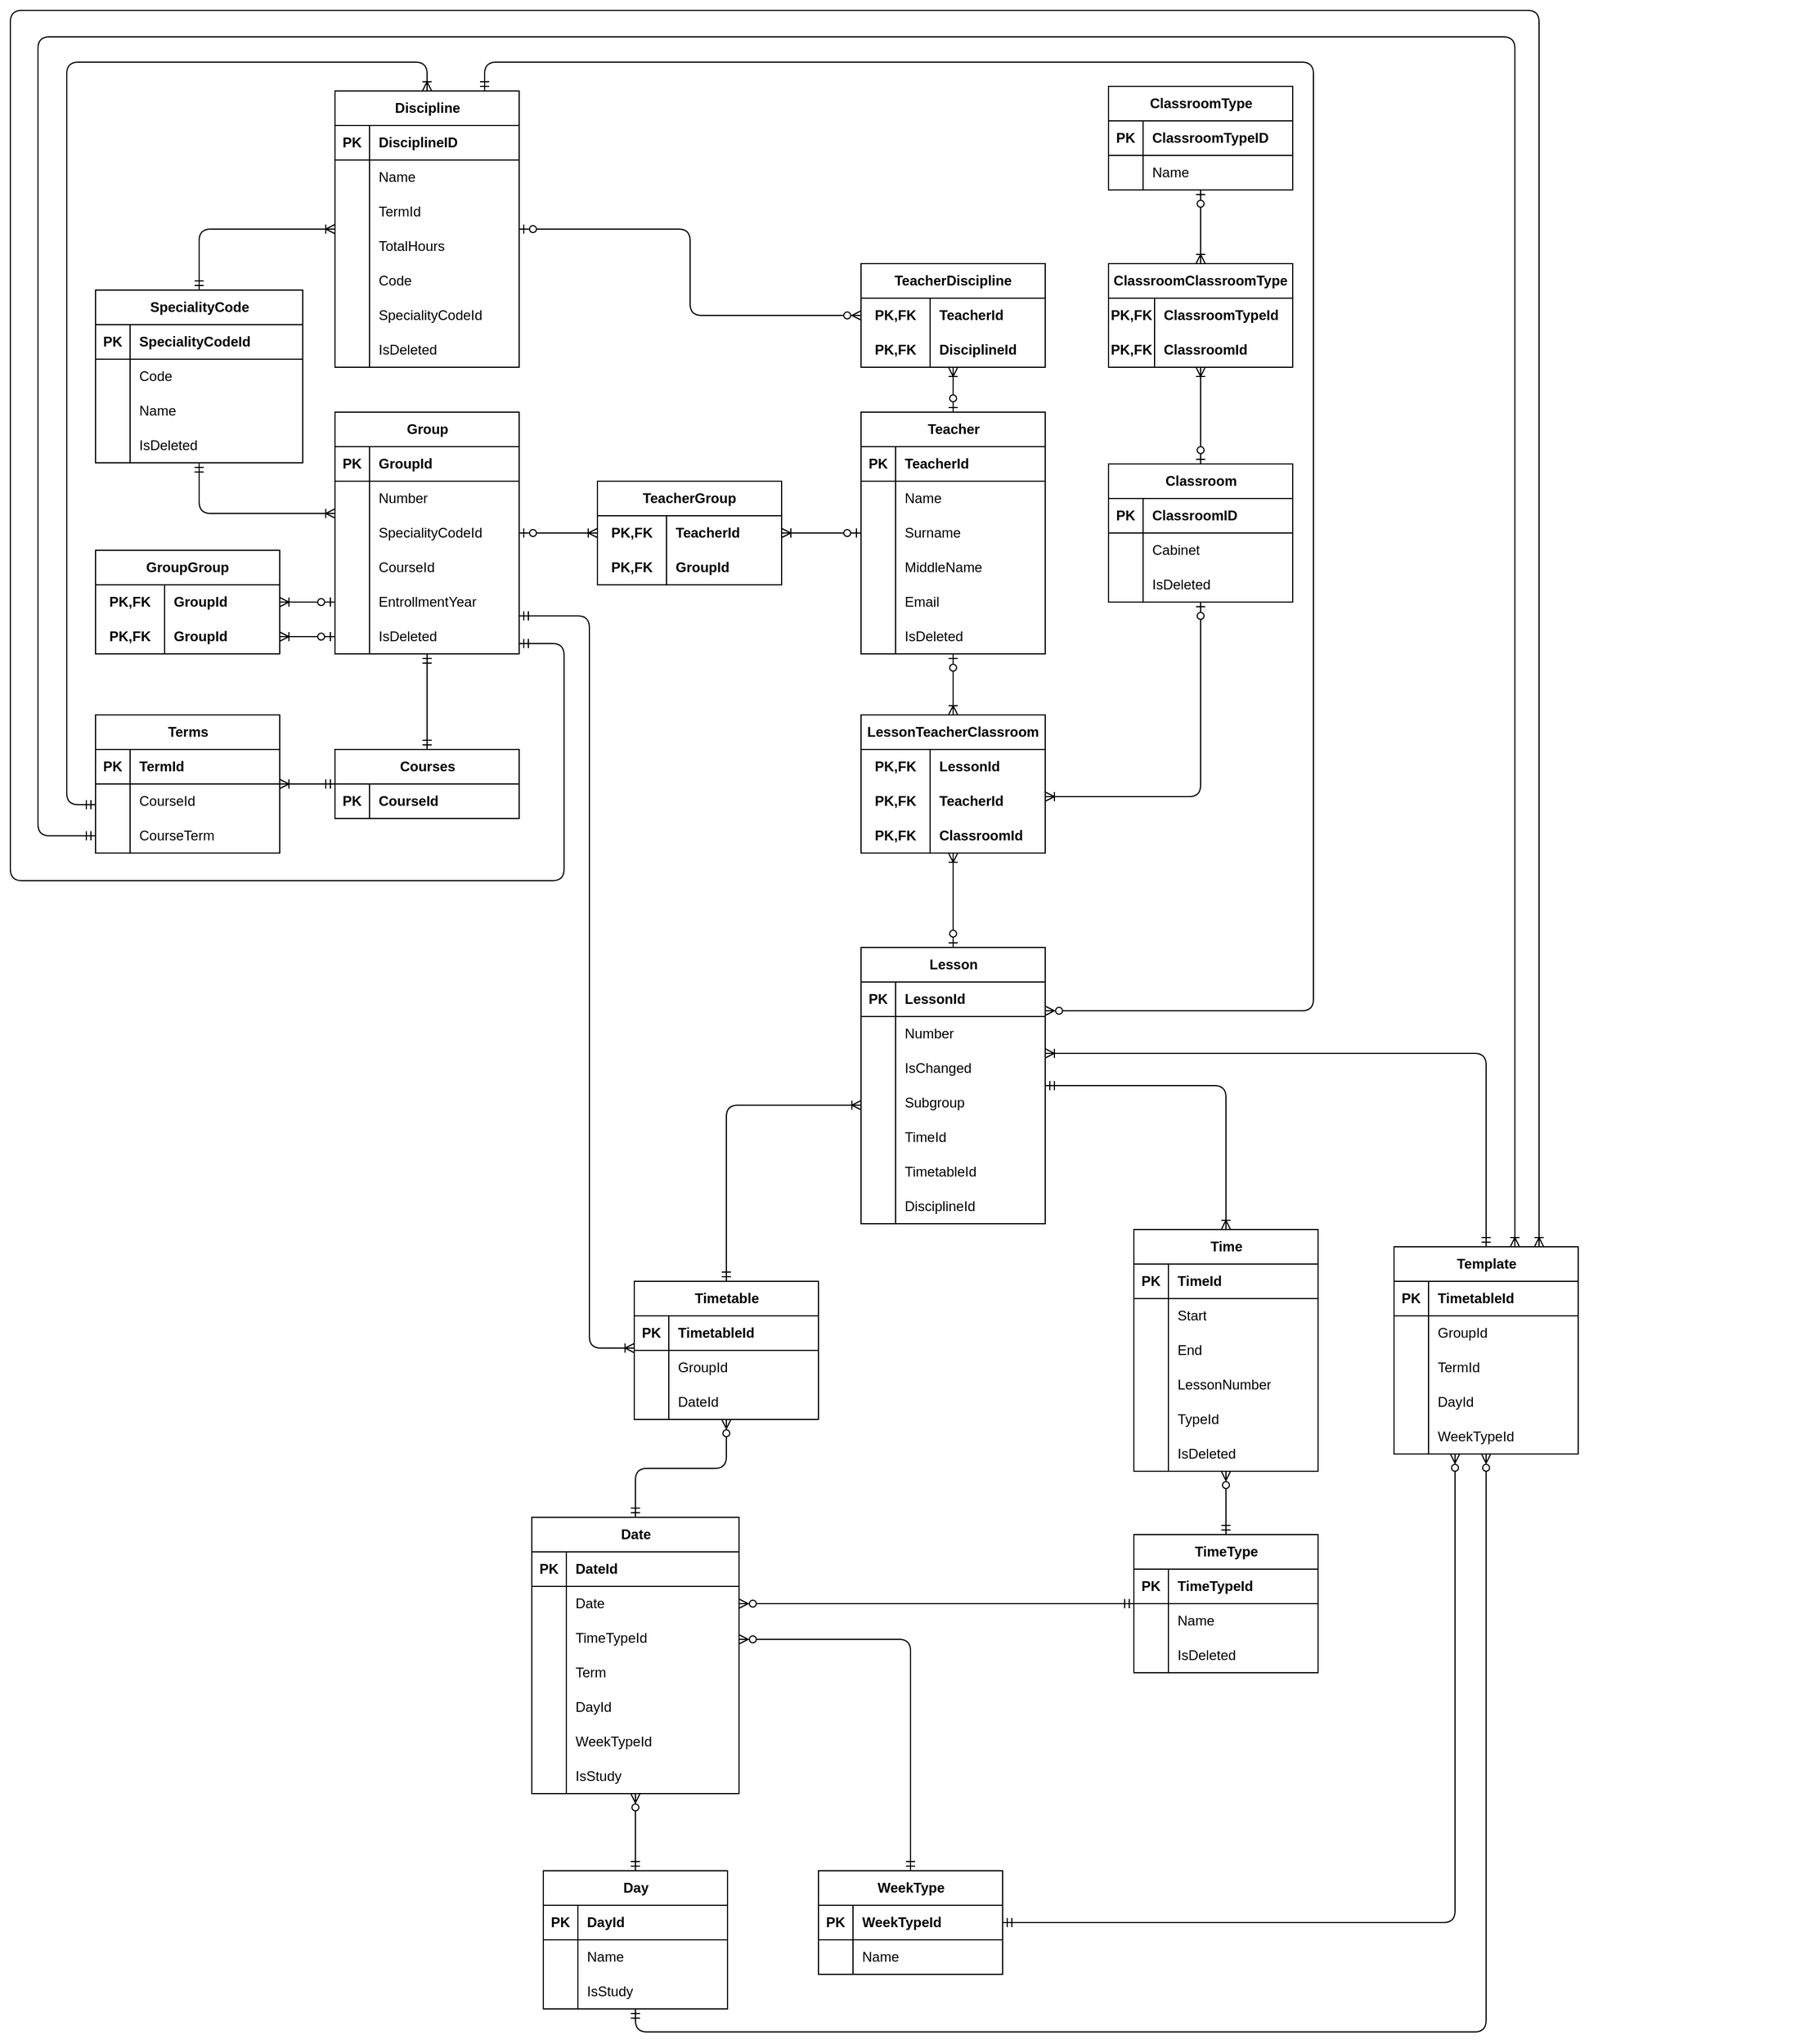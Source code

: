 <mxfile version="21.1.5" type="device">
  <diagram id="D1jPArVHwIVtToJO7EOz" name="Главная БД">
    <mxGraphModel dx="3138" dy="1411" grid="0" gridSize="10" guides="1" tooltips="1" connect="1" arrows="1" fold="1" page="0" pageScale="1" pageWidth="827" pageHeight="1169" math="0" shadow="0">
      <root>
        <mxCell id="0" />
        <mxCell id="1" parent="0" />
        <mxCell id="WXKJKRI3e-HYS1pm3y3t-1" value="Group" style="shape=table;startSize=30;container=1;collapsible=1;childLayout=tableLayout;fixedRows=1;rowLines=0;fontStyle=1;align=center;resizeLast=1;html=1;" parent="1" vertex="1">
          <mxGeometry x="-799" y="135" width="160" height="210" as="geometry" />
        </mxCell>
        <mxCell id="WXKJKRI3e-HYS1pm3y3t-2" value="" style="shape=tableRow;horizontal=0;startSize=0;swimlaneHead=0;swimlaneBody=0;fillColor=none;collapsible=0;dropTarget=0;points=[[0,0.5],[1,0.5]];portConstraint=eastwest;top=0;left=0;right=0;bottom=1;" parent="WXKJKRI3e-HYS1pm3y3t-1" vertex="1">
          <mxGeometry y="30" width="160" height="30" as="geometry" />
        </mxCell>
        <mxCell id="WXKJKRI3e-HYS1pm3y3t-3" value="PK" style="shape=partialRectangle;connectable=0;fillColor=none;top=0;left=0;bottom=0;right=0;fontStyle=1;overflow=hidden;whiteSpace=wrap;html=1;" parent="WXKJKRI3e-HYS1pm3y3t-2" vertex="1">
          <mxGeometry width="30" height="30" as="geometry">
            <mxRectangle width="30" height="30" as="alternateBounds" />
          </mxGeometry>
        </mxCell>
        <mxCell id="WXKJKRI3e-HYS1pm3y3t-4" value="GroupId" style="shape=partialRectangle;connectable=0;fillColor=none;top=0;left=0;bottom=0;right=0;align=left;spacingLeft=6;fontStyle=1;overflow=hidden;whiteSpace=wrap;html=1;strokeColor=default;" parent="WXKJKRI3e-HYS1pm3y3t-2" vertex="1">
          <mxGeometry x="30" width="130" height="30" as="geometry">
            <mxRectangle width="130" height="30" as="alternateBounds" />
          </mxGeometry>
        </mxCell>
        <mxCell id="WXKJKRI3e-HYS1pm3y3t-5" value="" style="shape=tableRow;horizontal=0;startSize=0;swimlaneHead=0;swimlaneBody=0;fillColor=none;collapsible=0;dropTarget=0;points=[[0,0.5],[1,0.5]];portConstraint=eastwest;top=0;left=0;right=0;bottom=0;" parent="WXKJKRI3e-HYS1pm3y3t-1" vertex="1">
          <mxGeometry y="60" width="160" height="30" as="geometry" />
        </mxCell>
        <mxCell id="WXKJKRI3e-HYS1pm3y3t-6" value="" style="shape=partialRectangle;connectable=0;fillColor=none;top=0;left=0;bottom=0;right=0;editable=1;overflow=hidden;whiteSpace=wrap;html=1;" parent="WXKJKRI3e-HYS1pm3y3t-5" vertex="1">
          <mxGeometry width="30" height="30" as="geometry">
            <mxRectangle width="30" height="30" as="alternateBounds" />
          </mxGeometry>
        </mxCell>
        <mxCell id="WXKJKRI3e-HYS1pm3y3t-7" value="Number" style="shape=partialRectangle;connectable=0;fillColor=none;top=0;left=0;bottom=0;right=0;align=left;spacingLeft=6;overflow=hidden;whiteSpace=wrap;html=1;" parent="WXKJKRI3e-HYS1pm3y3t-5" vertex="1">
          <mxGeometry x="30" width="130" height="30" as="geometry">
            <mxRectangle width="130" height="30" as="alternateBounds" />
          </mxGeometry>
        </mxCell>
        <mxCell id="WXKJKRI3e-HYS1pm3y3t-8" value="" style="shape=tableRow;horizontal=0;startSize=0;swimlaneHead=0;swimlaneBody=0;fillColor=none;collapsible=0;dropTarget=0;points=[[0,0.5],[1,0.5]];portConstraint=eastwest;top=0;left=0;right=0;bottom=0;" parent="WXKJKRI3e-HYS1pm3y3t-1" vertex="1">
          <mxGeometry y="90" width="160" height="30" as="geometry" />
        </mxCell>
        <mxCell id="WXKJKRI3e-HYS1pm3y3t-9" value="" style="shape=partialRectangle;connectable=0;fillColor=none;top=0;left=0;bottom=0;right=0;editable=1;overflow=hidden;whiteSpace=wrap;html=1;" parent="WXKJKRI3e-HYS1pm3y3t-8" vertex="1">
          <mxGeometry width="30" height="30" as="geometry">
            <mxRectangle width="30" height="30" as="alternateBounds" />
          </mxGeometry>
        </mxCell>
        <mxCell id="WXKJKRI3e-HYS1pm3y3t-10" value="SpecialityCodeId" style="shape=partialRectangle;connectable=0;fillColor=none;top=0;left=0;bottom=0;right=0;align=left;spacingLeft=6;overflow=hidden;whiteSpace=wrap;html=1;" parent="WXKJKRI3e-HYS1pm3y3t-8" vertex="1">
          <mxGeometry x="30" width="130" height="30" as="geometry">
            <mxRectangle width="130" height="30" as="alternateBounds" />
          </mxGeometry>
        </mxCell>
        <mxCell id="WXKJKRI3e-HYS1pm3y3t-11" value="" style="shape=tableRow;horizontal=0;startSize=0;swimlaneHead=0;swimlaneBody=0;fillColor=none;collapsible=0;dropTarget=0;points=[[0,0.5],[1,0.5]];portConstraint=eastwest;top=0;left=0;right=0;bottom=0;" parent="WXKJKRI3e-HYS1pm3y3t-1" vertex="1">
          <mxGeometry y="120" width="160" height="30" as="geometry" />
        </mxCell>
        <mxCell id="WXKJKRI3e-HYS1pm3y3t-12" value="" style="shape=partialRectangle;connectable=0;fillColor=none;top=0;left=0;bottom=0;right=0;editable=1;overflow=hidden;whiteSpace=wrap;html=1;" parent="WXKJKRI3e-HYS1pm3y3t-11" vertex="1">
          <mxGeometry width="30" height="30" as="geometry">
            <mxRectangle width="30" height="30" as="alternateBounds" />
          </mxGeometry>
        </mxCell>
        <mxCell id="WXKJKRI3e-HYS1pm3y3t-13" value="CourseId" style="shape=partialRectangle;connectable=0;fillColor=none;top=0;left=0;bottom=0;right=0;align=left;spacingLeft=6;overflow=hidden;whiteSpace=wrap;html=1;" parent="WXKJKRI3e-HYS1pm3y3t-11" vertex="1">
          <mxGeometry x="30" width="130" height="30" as="geometry">
            <mxRectangle width="130" height="30" as="alternateBounds" />
          </mxGeometry>
        </mxCell>
        <mxCell id="WXKJKRI3e-HYS1pm3y3t-14" style="shape=tableRow;horizontal=0;startSize=0;swimlaneHead=0;swimlaneBody=0;fillColor=none;collapsible=0;dropTarget=0;points=[[0,0.5],[1,0.5]];portConstraint=eastwest;top=0;left=0;right=0;bottom=0;" parent="WXKJKRI3e-HYS1pm3y3t-1" vertex="1">
          <mxGeometry y="150" width="160" height="30" as="geometry" />
        </mxCell>
        <mxCell id="WXKJKRI3e-HYS1pm3y3t-15" style="shape=partialRectangle;connectable=0;fillColor=none;top=0;left=0;bottom=0;right=0;editable=1;overflow=hidden;whiteSpace=wrap;html=1;" parent="WXKJKRI3e-HYS1pm3y3t-14" vertex="1">
          <mxGeometry width="30" height="30" as="geometry">
            <mxRectangle width="30" height="30" as="alternateBounds" />
          </mxGeometry>
        </mxCell>
        <mxCell id="WXKJKRI3e-HYS1pm3y3t-16" value="EntrollmentYear" style="shape=partialRectangle;connectable=0;fillColor=none;top=0;left=0;bottom=0;right=0;align=left;spacingLeft=6;overflow=hidden;whiteSpace=wrap;html=1;" parent="WXKJKRI3e-HYS1pm3y3t-14" vertex="1">
          <mxGeometry x="30" width="130" height="30" as="geometry">
            <mxRectangle width="130" height="30" as="alternateBounds" />
          </mxGeometry>
        </mxCell>
        <mxCell id="WXKJKRI3e-HYS1pm3y3t-17" style="shape=tableRow;horizontal=0;startSize=0;swimlaneHead=0;swimlaneBody=0;fillColor=none;collapsible=0;dropTarget=0;points=[[0,0.5],[1,0.5]];portConstraint=eastwest;top=0;left=0;right=0;bottom=0;" parent="WXKJKRI3e-HYS1pm3y3t-1" vertex="1">
          <mxGeometry y="180" width="160" height="30" as="geometry" />
        </mxCell>
        <mxCell id="WXKJKRI3e-HYS1pm3y3t-18" style="shape=partialRectangle;connectable=0;fillColor=none;top=0;left=0;bottom=0;right=0;editable=1;overflow=hidden;whiteSpace=wrap;html=1;" parent="WXKJKRI3e-HYS1pm3y3t-17" vertex="1">
          <mxGeometry width="30" height="30" as="geometry">
            <mxRectangle width="30" height="30" as="alternateBounds" />
          </mxGeometry>
        </mxCell>
        <mxCell id="WXKJKRI3e-HYS1pm3y3t-19" value="IsDeleted" style="shape=partialRectangle;connectable=0;fillColor=none;top=0;left=0;bottom=0;right=0;align=left;spacingLeft=6;overflow=hidden;whiteSpace=wrap;html=1;" parent="WXKJKRI3e-HYS1pm3y3t-17" vertex="1">
          <mxGeometry x="30" width="130" height="30" as="geometry">
            <mxRectangle width="130" height="30" as="alternateBounds" />
          </mxGeometry>
        </mxCell>
        <mxCell id="WXKJKRI3e-HYS1pm3y3t-20" value="TeacherGroup" style="shape=table;startSize=30;container=1;collapsible=1;childLayout=tableLayout;fixedRows=1;rowLines=0;fontStyle=1;align=center;resizeLast=1;html=1;whiteSpace=wrap;" parent="1" vertex="1">
          <mxGeometry x="-571" y="195" width="160" height="90" as="geometry" />
        </mxCell>
        <mxCell id="WXKJKRI3e-HYS1pm3y3t-21" value="" style="shape=tableRow;horizontal=0;startSize=0;swimlaneHead=0;swimlaneBody=0;fillColor=none;collapsible=0;dropTarget=0;points=[[0,0.5],[1,0.5]];portConstraint=eastwest;top=0;left=0;right=0;bottom=0;html=1;" parent="WXKJKRI3e-HYS1pm3y3t-20" vertex="1">
          <mxGeometry y="30" width="160" height="30" as="geometry" />
        </mxCell>
        <mxCell id="WXKJKRI3e-HYS1pm3y3t-22" value="PK,FK" style="shape=partialRectangle;connectable=0;fillColor=none;top=0;left=0;bottom=0;right=0;fontStyle=1;overflow=hidden;html=1;whiteSpace=wrap;" parent="WXKJKRI3e-HYS1pm3y3t-21" vertex="1">
          <mxGeometry width="60.0" height="30" as="geometry">
            <mxRectangle width="60.0" height="30" as="alternateBounds" />
          </mxGeometry>
        </mxCell>
        <mxCell id="WXKJKRI3e-HYS1pm3y3t-23" value="TeacherId" style="shape=partialRectangle;connectable=0;fillColor=none;top=0;left=0;bottom=0;right=0;align=left;spacingLeft=6;fontStyle=1;overflow=hidden;html=1;whiteSpace=wrap;" parent="WXKJKRI3e-HYS1pm3y3t-21" vertex="1">
          <mxGeometry x="60.0" width="100.0" height="30" as="geometry">
            <mxRectangle width="100.0" height="30" as="alternateBounds" />
          </mxGeometry>
        </mxCell>
        <mxCell id="WXKJKRI3e-HYS1pm3y3t-24" value="" style="shape=tableRow;horizontal=0;startSize=0;swimlaneHead=0;swimlaneBody=0;fillColor=none;collapsible=0;dropTarget=0;points=[[0,0.5],[1,0.5]];portConstraint=eastwest;top=0;left=0;right=0;bottom=1;html=1;" parent="WXKJKRI3e-HYS1pm3y3t-20" vertex="1">
          <mxGeometry y="60" width="160" height="30" as="geometry" />
        </mxCell>
        <mxCell id="WXKJKRI3e-HYS1pm3y3t-25" value="PK,FK" style="shape=partialRectangle;connectable=0;fillColor=none;top=0;left=0;bottom=0;right=0;fontStyle=1;overflow=hidden;html=1;whiteSpace=wrap;" parent="WXKJKRI3e-HYS1pm3y3t-24" vertex="1">
          <mxGeometry width="60.0" height="30" as="geometry">
            <mxRectangle width="60.0" height="30" as="alternateBounds" />
          </mxGeometry>
        </mxCell>
        <mxCell id="WXKJKRI3e-HYS1pm3y3t-26" value="GroupId" style="shape=partialRectangle;connectable=0;fillColor=none;top=0;left=0;bottom=0;right=0;align=left;spacingLeft=6;fontStyle=1;overflow=hidden;html=1;whiteSpace=wrap;" parent="WXKJKRI3e-HYS1pm3y3t-24" vertex="1">
          <mxGeometry x="60.0" width="100.0" height="30" as="geometry">
            <mxRectangle width="100.0" height="30" as="alternateBounds" />
          </mxGeometry>
        </mxCell>
        <mxCell id="WXKJKRI3e-HYS1pm3y3t-27" style="edgeStyle=orthogonalEdgeStyle;rounded=0;orthogonalLoop=1;jettySize=auto;html=1;endArrow=ERzeroToOne;endFill=0;startArrow=ERoneToMany;startFill=0;" parent="1" source="WXKJKRI3e-HYS1pm3y3t-47" target="WXKJKRI3e-HYS1pm3y3t-28" edge="1">
          <mxGeometry relative="1" as="geometry">
            <mxPoint x="-56" y="112" as="targetPoint" />
          </mxGeometry>
        </mxCell>
        <mxCell id="WXKJKRI3e-HYS1pm3y3t-28" value="&lt;span style=&quot;background-color: rgb(255, 255, 255);&quot;&gt;Teacher&lt;/span&gt;" style="shape=table;startSize=30;container=1;collapsible=1;childLayout=tableLayout;fixedRows=1;rowLines=0;fontStyle=1;align=center;resizeLast=1;html=1;" parent="1" vertex="1">
          <mxGeometry x="-342" y="135" width="160" height="210" as="geometry" />
        </mxCell>
        <mxCell id="WXKJKRI3e-HYS1pm3y3t-29" value="" style="shape=tableRow;horizontal=0;startSize=0;swimlaneHead=0;swimlaneBody=0;fillColor=none;collapsible=0;dropTarget=0;points=[[0,0.5],[1,0.5]];portConstraint=eastwest;top=0;left=0;right=0;bottom=1;" parent="WXKJKRI3e-HYS1pm3y3t-28" vertex="1">
          <mxGeometry y="30" width="160" height="30" as="geometry" />
        </mxCell>
        <mxCell id="WXKJKRI3e-HYS1pm3y3t-30" value="PK" style="shape=partialRectangle;connectable=0;fillColor=none;top=0;left=0;bottom=0;right=0;fontStyle=1;overflow=hidden;whiteSpace=wrap;html=1;" parent="WXKJKRI3e-HYS1pm3y3t-29" vertex="1">
          <mxGeometry width="30" height="30" as="geometry">
            <mxRectangle width="30" height="30" as="alternateBounds" />
          </mxGeometry>
        </mxCell>
        <mxCell id="WXKJKRI3e-HYS1pm3y3t-31" value="TeacherId" style="shape=partialRectangle;connectable=0;fillColor=none;top=0;left=0;bottom=0;right=0;align=left;spacingLeft=6;fontStyle=1;overflow=hidden;whiteSpace=wrap;html=1;" parent="WXKJKRI3e-HYS1pm3y3t-29" vertex="1">
          <mxGeometry x="30" width="130" height="30" as="geometry">
            <mxRectangle width="130" height="30" as="alternateBounds" />
          </mxGeometry>
        </mxCell>
        <mxCell id="WXKJKRI3e-HYS1pm3y3t-32" value="" style="shape=tableRow;horizontal=0;startSize=0;swimlaneHead=0;swimlaneBody=0;fillColor=none;collapsible=0;dropTarget=0;points=[[0,0.5],[1,0.5]];portConstraint=eastwest;top=0;left=0;right=0;bottom=0;" parent="WXKJKRI3e-HYS1pm3y3t-28" vertex="1">
          <mxGeometry y="60" width="160" height="30" as="geometry" />
        </mxCell>
        <mxCell id="WXKJKRI3e-HYS1pm3y3t-33" value="" style="shape=partialRectangle;connectable=0;fillColor=none;top=0;left=0;bottom=0;right=0;editable=1;overflow=hidden;whiteSpace=wrap;html=1;" parent="WXKJKRI3e-HYS1pm3y3t-32" vertex="1">
          <mxGeometry width="30" height="30" as="geometry">
            <mxRectangle width="30" height="30" as="alternateBounds" />
          </mxGeometry>
        </mxCell>
        <mxCell id="WXKJKRI3e-HYS1pm3y3t-34" value="Name" style="shape=partialRectangle;connectable=0;fillColor=none;top=0;left=0;bottom=0;right=0;align=left;spacingLeft=6;overflow=hidden;whiteSpace=wrap;html=1;" parent="WXKJKRI3e-HYS1pm3y3t-32" vertex="1">
          <mxGeometry x="30" width="130" height="30" as="geometry">
            <mxRectangle width="130" height="30" as="alternateBounds" />
          </mxGeometry>
        </mxCell>
        <mxCell id="WXKJKRI3e-HYS1pm3y3t-35" value="" style="shape=tableRow;horizontal=0;startSize=0;swimlaneHead=0;swimlaneBody=0;fillColor=none;collapsible=0;dropTarget=0;points=[[0,0.5],[1,0.5]];portConstraint=eastwest;top=0;left=0;right=0;bottom=0;" parent="WXKJKRI3e-HYS1pm3y3t-28" vertex="1">
          <mxGeometry y="90" width="160" height="30" as="geometry" />
        </mxCell>
        <mxCell id="WXKJKRI3e-HYS1pm3y3t-36" value="" style="shape=partialRectangle;connectable=0;fillColor=none;top=0;left=0;bottom=0;right=0;editable=1;overflow=hidden;whiteSpace=wrap;html=1;" parent="WXKJKRI3e-HYS1pm3y3t-35" vertex="1">
          <mxGeometry width="30" height="30" as="geometry">
            <mxRectangle width="30" height="30" as="alternateBounds" />
          </mxGeometry>
        </mxCell>
        <mxCell id="WXKJKRI3e-HYS1pm3y3t-37" value="Surname" style="shape=partialRectangle;connectable=0;fillColor=none;top=0;left=0;bottom=0;right=0;align=left;spacingLeft=6;overflow=hidden;whiteSpace=wrap;html=1;" parent="WXKJKRI3e-HYS1pm3y3t-35" vertex="1">
          <mxGeometry x="30" width="130" height="30" as="geometry">
            <mxRectangle width="130" height="30" as="alternateBounds" />
          </mxGeometry>
        </mxCell>
        <mxCell id="WXKJKRI3e-HYS1pm3y3t-38" value="" style="shape=tableRow;horizontal=0;startSize=0;swimlaneHead=0;swimlaneBody=0;fillColor=none;collapsible=0;dropTarget=0;points=[[0,0.5],[1,0.5]];portConstraint=eastwest;top=0;left=0;right=0;bottom=0;" parent="WXKJKRI3e-HYS1pm3y3t-28" vertex="1">
          <mxGeometry y="120" width="160" height="30" as="geometry" />
        </mxCell>
        <mxCell id="WXKJKRI3e-HYS1pm3y3t-39" value="" style="shape=partialRectangle;connectable=0;fillColor=none;top=0;left=0;bottom=0;right=0;editable=1;overflow=hidden;whiteSpace=wrap;html=1;" parent="WXKJKRI3e-HYS1pm3y3t-38" vertex="1">
          <mxGeometry width="30" height="30" as="geometry">
            <mxRectangle width="30" height="30" as="alternateBounds" />
          </mxGeometry>
        </mxCell>
        <mxCell id="WXKJKRI3e-HYS1pm3y3t-40" value="MiddleName" style="shape=partialRectangle;connectable=0;fillColor=none;top=0;left=0;bottom=0;right=0;align=left;spacingLeft=6;overflow=hidden;whiteSpace=wrap;html=1;" parent="WXKJKRI3e-HYS1pm3y3t-38" vertex="1">
          <mxGeometry x="30" width="130" height="30" as="geometry">
            <mxRectangle width="130" height="30" as="alternateBounds" />
          </mxGeometry>
        </mxCell>
        <mxCell id="WXKJKRI3e-HYS1pm3y3t-41" style="shape=tableRow;horizontal=0;startSize=0;swimlaneHead=0;swimlaneBody=0;fillColor=none;collapsible=0;dropTarget=0;points=[[0,0.5],[1,0.5]];portConstraint=eastwest;top=0;left=0;right=0;bottom=0;" parent="WXKJKRI3e-HYS1pm3y3t-28" vertex="1">
          <mxGeometry y="150" width="160" height="30" as="geometry" />
        </mxCell>
        <mxCell id="WXKJKRI3e-HYS1pm3y3t-42" style="shape=partialRectangle;connectable=0;fillColor=none;top=0;left=0;bottom=0;right=0;editable=1;overflow=hidden;whiteSpace=wrap;html=1;" parent="WXKJKRI3e-HYS1pm3y3t-41" vertex="1">
          <mxGeometry width="30" height="30" as="geometry">
            <mxRectangle width="30" height="30" as="alternateBounds" />
          </mxGeometry>
        </mxCell>
        <mxCell id="WXKJKRI3e-HYS1pm3y3t-43" value="Email" style="shape=partialRectangle;connectable=0;fillColor=none;top=0;left=0;bottom=0;right=0;align=left;spacingLeft=6;overflow=hidden;whiteSpace=wrap;html=1;" parent="WXKJKRI3e-HYS1pm3y3t-41" vertex="1">
          <mxGeometry x="30" width="130" height="30" as="geometry">
            <mxRectangle width="130" height="30" as="alternateBounds" />
          </mxGeometry>
        </mxCell>
        <mxCell id="WXKJKRI3e-HYS1pm3y3t-44" style="shape=tableRow;horizontal=0;startSize=0;swimlaneHead=0;swimlaneBody=0;fillColor=none;collapsible=0;dropTarget=0;points=[[0,0.5],[1,0.5]];portConstraint=eastwest;top=0;left=0;right=0;bottom=0;" parent="WXKJKRI3e-HYS1pm3y3t-28" vertex="1">
          <mxGeometry y="180" width="160" height="30" as="geometry" />
        </mxCell>
        <mxCell id="WXKJKRI3e-HYS1pm3y3t-45" style="shape=partialRectangle;connectable=0;fillColor=none;top=0;left=0;bottom=0;right=0;editable=1;overflow=hidden;whiteSpace=wrap;html=1;" parent="WXKJKRI3e-HYS1pm3y3t-44" vertex="1">
          <mxGeometry width="30" height="30" as="geometry">
            <mxRectangle width="30" height="30" as="alternateBounds" />
          </mxGeometry>
        </mxCell>
        <mxCell id="WXKJKRI3e-HYS1pm3y3t-46" value="IsDeleted" style="shape=partialRectangle;connectable=0;fillColor=none;top=0;left=0;bottom=0;right=0;align=left;spacingLeft=6;overflow=hidden;whiteSpace=wrap;html=1;" parent="WXKJKRI3e-HYS1pm3y3t-44" vertex="1">
          <mxGeometry x="30" width="130" height="30" as="geometry">
            <mxRectangle width="130" height="30" as="alternateBounds" />
          </mxGeometry>
        </mxCell>
        <mxCell id="WXKJKRI3e-HYS1pm3y3t-47" value="TeacherDiscipline" style="shape=table;startSize=30;container=1;collapsible=1;childLayout=tableLayout;fixedRows=1;rowLines=0;fontStyle=1;align=center;resizeLast=1;html=1;whiteSpace=wrap;" parent="1" vertex="1">
          <mxGeometry x="-342" y="6" width="160" height="90" as="geometry" />
        </mxCell>
        <mxCell id="WXKJKRI3e-HYS1pm3y3t-48" value="" style="shape=tableRow;horizontal=0;startSize=0;swimlaneHead=0;swimlaneBody=0;fillColor=none;collapsible=0;dropTarget=0;points=[[0,0.5],[1,0.5]];portConstraint=eastwest;top=0;left=0;right=0;bottom=0;html=1;" parent="WXKJKRI3e-HYS1pm3y3t-47" vertex="1">
          <mxGeometry y="30" width="160" height="30" as="geometry" />
        </mxCell>
        <mxCell id="WXKJKRI3e-HYS1pm3y3t-49" value="PK,FK" style="shape=partialRectangle;connectable=0;fillColor=none;top=0;left=0;bottom=0;right=0;fontStyle=1;overflow=hidden;html=1;whiteSpace=wrap;" parent="WXKJKRI3e-HYS1pm3y3t-48" vertex="1">
          <mxGeometry width="60.0" height="30" as="geometry">
            <mxRectangle width="60.0" height="30" as="alternateBounds" />
          </mxGeometry>
        </mxCell>
        <mxCell id="WXKJKRI3e-HYS1pm3y3t-50" value="TeacherId" style="shape=partialRectangle;connectable=0;fillColor=none;top=0;left=0;bottom=0;right=0;align=left;spacingLeft=6;fontStyle=1;overflow=hidden;html=1;whiteSpace=wrap;" parent="WXKJKRI3e-HYS1pm3y3t-48" vertex="1">
          <mxGeometry x="60.0" width="100.0" height="30" as="geometry">
            <mxRectangle width="100.0" height="30" as="alternateBounds" />
          </mxGeometry>
        </mxCell>
        <mxCell id="WXKJKRI3e-HYS1pm3y3t-51" value="" style="shape=tableRow;horizontal=0;startSize=0;swimlaneHead=0;swimlaneBody=0;fillColor=none;collapsible=0;dropTarget=0;points=[[0,0.5],[1,0.5]];portConstraint=eastwest;top=0;left=0;right=0;bottom=1;html=1;" parent="WXKJKRI3e-HYS1pm3y3t-47" vertex="1">
          <mxGeometry y="60" width="160" height="30" as="geometry" />
        </mxCell>
        <mxCell id="WXKJKRI3e-HYS1pm3y3t-52" value="PK,FK" style="shape=partialRectangle;connectable=0;fillColor=none;top=0;left=0;bottom=0;right=0;fontStyle=1;overflow=hidden;html=1;whiteSpace=wrap;" parent="WXKJKRI3e-HYS1pm3y3t-51" vertex="1">
          <mxGeometry width="60.0" height="30" as="geometry">
            <mxRectangle width="60.0" height="30" as="alternateBounds" />
          </mxGeometry>
        </mxCell>
        <mxCell id="WXKJKRI3e-HYS1pm3y3t-53" value="DisciplineId" style="shape=partialRectangle;connectable=0;fillColor=none;top=0;left=0;bottom=0;right=0;align=left;spacingLeft=6;fontStyle=1;overflow=hidden;html=1;whiteSpace=wrap;" parent="WXKJKRI3e-HYS1pm3y3t-51" vertex="1">
          <mxGeometry x="60.0" width="100.0" height="30" as="geometry">
            <mxRectangle width="100.0" height="30" as="alternateBounds" />
          </mxGeometry>
        </mxCell>
        <mxCell id="WXKJKRI3e-HYS1pm3y3t-54" value="Discipline" style="shape=table;startSize=30;container=1;collapsible=1;childLayout=tableLayout;fixedRows=1;rowLines=0;fontStyle=1;align=center;resizeLast=1;html=1;" parent="1" vertex="1">
          <mxGeometry x="-799" y="-144" width="160" height="240" as="geometry" />
        </mxCell>
        <mxCell id="WXKJKRI3e-HYS1pm3y3t-55" value="" style="shape=tableRow;horizontal=0;startSize=0;swimlaneHead=0;swimlaneBody=0;fillColor=none;collapsible=0;dropTarget=0;points=[[0,0.5],[1,0.5]];portConstraint=eastwest;top=0;left=0;right=0;bottom=1;" parent="WXKJKRI3e-HYS1pm3y3t-54" vertex="1">
          <mxGeometry y="30" width="160" height="30" as="geometry" />
        </mxCell>
        <mxCell id="WXKJKRI3e-HYS1pm3y3t-56" value="PK" style="shape=partialRectangle;connectable=0;fillColor=none;top=0;left=0;bottom=0;right=0;fontStyle=1;overflow=hidden;whiteSpace=wrap;html=1;" parent="WXKJKRI3e-HYS1pm3y3t-55" vertex="1">
          <mxGeometry width="30" height="30" as="geometry">
            <mxRectangle width="30" height="30" as="alternateBounds" />
          </mxGeometry>
        </mxCell>
        <mxCell id="WXKJKRI3e-HYS1pm3y3t-57" value="DisciplineID" style="shape=partialRectangle;connectable=0;fillColor=none;top=0;left=0;bottom=0;right=0;align=left;spacingLeft=6;fontStyle=1;overflow=hidden;whiteSpace=wrap;html=1;" parent="WXKJKRI3e-HYS1pm3y3t-55" vertex="1">
          <mxGeometry x="30" width="130" height="30" as="geometry">
            <mxRectangle width="130" height="30" as="alternateBounds" />
          </mxGeometry>
        </mxCell>
        <mxCell id="WXKJKRI3e-HYS1pm3y3t-58" value="" style="shape=tableRow;horizontal=0;startSize=0;swimlaneHead=0;swimlaneBody=0;fillColor=none;collapsible=0;dropTarget=0;points=[[0,0.5],[1,0.5]];portConstraint=eastwest;top=0;left=0;right=0;bottom=0;" parent="WXKJKRI3e-HYS1pm3y3t-54" vertex="1">
          <mxGeometry y="60" width="160" height="30" as="geometry" />
        </mxCell>
        <mxCell id="WXKJKRI3e-HYS1pm3y3t-59" value="" style="shape=partialRectangle;connectable=0;fillColor=none;top=0;left=0;bottom=0;right=0;editable=1;overflow=hidden;whiteSpace=wrap;html=1;" parent="WXKJKRI3e-HYS1pm3y3t-58" vertex="1">
          <mxGeometry width="30" height="30" as="geometry">
            <mxRectangle width="30" height="30" as="alternateBounds" />
          </mxGeometry>
        </mxCell>
        <mxCell id="WXKJKRI3e-HYS1pm3y3t-60" value="Name" style="shape=partialRectangle;connectable=0;fillColor=none;top=0;left=0;bottom=0;right=0;align=left;spacingLeft=6;overflow=hidden;whiteSpace=wrap;html=1;" parent="WXKJKRI3e-HYS1pm3y3t-58" vertex="1">
          <mxGeometry x="30" width="130" height="30" as="geometry">
            <mxRectangle width="130" height="30" as="alternateBounds" />
          </mxGeometry>
        </mxCell>
        <mxCell id="WXKJKRI3e-HYS1pm3y3t-64" style="shape=tableRow;horizontal=0;startSize=0;swimlaneHead=0;swimlaneBody=0;fillColor=none;collapsible=0;dropTarget=0;points=[[0,0.5],[1,0.5]];portConstraint=eastwest;top=0;left=0;right=0;bottom=0;" parent="WXKJKRI3e-HYS1pm3y3t-54" vertex="1">
          <mxGeometry y="90" width="160" height="30" as="geometry" />
        </mxCell>
        <mxCell id="WXKJKRI3e-HYS1pm3y3t-65" style="shape=partialRectangle;connectable=0;fillColor=none;top=0;left=0;bottom=0;right=0;editable=1;overflow=hidden;whiteSpace=wrap;html=1;" parent="WXKJKRI3e-HYS1pm3y3t-64" vertex="1">
          <mxGeometry width="30" height="30" as="geometry">
            <mxRectangle width="30" height="30" as="alternateBounds" />
          </mxGeometry>
        </mxCell>
        <mxCell id="WXKJKRI3e-HYS1pm3y3t-66" value="TermId" style="shape=partialRectangle;connectable=0;fillColor=none;top=0;left=0;bottom=0;right=0;align=left;spacingLeft=6;overflow=hidden;whiteSpace=wrap;html=1;" parent="WXKJKRI3e-HYS1pm3y3t-64" vertex="1">
          <mxGeometry x="30" width="130" height="30" as="geometry">
            <mxRectangle width="130" height="30" as="alternateBounds" />
          </mxGeometry>
        </mxCell>
        <mxCell id="WXKJKRI3e-HYS1pm3y3t-67" value="" style="shape=tableRow;horizontal=0;startSize=0;swimlaneHead=0;swimlaneBody=0;fillColor=none;collapsible=0;dropTarget=0;points=[[0,0.5],[1,0.5]];portConstraint=eastwest;top=0;left=0;right=0;bottom=0;" parent="WXKJKRI3e-HYS1pm3y3t-54" vertex="1">
          <mxGeometry y="120" width="160" height="30" as="geometry" />
        </mxCell>
        <mxCell id="WXKJKRI3e-HYS1pm3y3t-68" value="" style="shape=partialRectangle;connectable=0;fillColor=none;top=0;left=0;bottom=0;right=0;editable=1;overflow=hidden;whiteSpace=wrap;html=1;" parent="WXKJKRI3e-HYS1pm3y3t-67" vertex="1">
          <mxGeometry width="30" height="30" as="geometry">
            <mxRectangle width="30" height="30" as="alternateBounds" />
          </mxGeometry>
        </mxCell>
        <mxCell id="WXKJKRI3e-HYS1pm3y3t-69" value="TotalHours" style="shape=partialRectangle;connectable=0;fillColor=none;top=0;left=0;bottom=0;right=0;align=left;spacingLeft=6;overflow=hidden;whiteSpace=wrap;html=1;" parent="WXKJKRI3e-HYS1pm3y3t-67" vertex="1">
          <mxGeometry x="30" width="130" height="30" as="geometry">
            <mxRectangle width="130" height="30" as="alternateBounds" />
          </mxGeometry>
        </mxCell>
        <mxCell id="WXKJKRI3e-HYS1pm3y3t-70" style="shape=tableRow;horizontal=0;startSize=0;swimlaneHead=0;swimlaneBody=0;fillColor=none;collapsible=0;dropTarget=0;points=[[0,0.5],[1,0.5]];portConstraint=eastwest;top=0;left=0;right=0;bottom=0;" parent="WXKJKRI3e-HYS1pm3y3t-54" vertex="1">
          <mxGeometry y="150" width="160" height="30" as="geometry" />
        </mxCell>
        <mxCell id="WXKJKRI3e-HYS1pm3y3t-71" style="shape=partialRectangle;connectable=0;fillColor=none;top=0;left=0;bottom=0;right=0;editable=1;overflow=hidden;whiteSpace=wrap;html=1;" parent="WXKJKRI3e-HYS1pm3y3t-70" vertex="1">
          <mxGeometry width="30" height="30" as="geometry">
            <mxRectangle width="30" height="30" as="alternateBounds" />
          </mxGeometry>
        </mxCell>
        <mxCell id="WXKJKRI3e-HYS1pm3y3t-72" value="Code" style="shape=partialRectangle;connectable=0;fillColor=none;top=0;left=0;bottom=0;right=0;align=left;spacingLeft=6;overflow=hidden;whiteSpace=wrap;html=1;" parent="WXKJKRI3e-HYS1pm3y3t-70" vertex="1">
          <mxGeometry x="30" width="130" height="30" as="geometry">
            <mxRectangle width="130" height="30" as="alternateBounds" />
          </mxGeometry>
        </mxCell>
        <mxCell id="WXKJKRI3e-HYS1pm3y3t-73" style="shape=tableRow;horizontal=0;startSize=0;swimlaneHead=0;swimlaneBody=0;fillColor=none;collapsible=0;dropTarget=0;points=[[0,0.5],[1,0.5]];portConstraint=eastwest;top=0;left=0;right=0;bottom=0;" parent="WXKJKRI3e-HYS1pm3y3t-54" vertex="1">
          <mxGeometry y="180" width="160" height="30" as="geometry" />
        </mxCell>
        <mxCell id="WXKJKRI3e-HYS1pm3y3t-74" style="shape=partialRectangle;connectable=0;fillColor=none;top=0;left=0;bottom=0;right=0;editable=1;overflow=hidden;whiteSpace=wrap;html=1;" parent="WXKJKRI3e-HYS1pm3y3t-73" vertex="1">
          <mxGeometry width="30" height="30" as="geometry">
            <mxRectangle width="30" height="30" as="alternateBounds" />
          </mxGeometry>
        </mxCell>
        <mxCell id="WXKJKRI3e-HYS1pm3y3t-75" value="SpecialityCodeId" style="shape=partialRectangle;connectable=0;fillColor=none;top=0;left=0;bottom=0;right=0;align=left;spacingLeft=6;overflow=hidden;whiteSpace=wrap;html=1;" parent="WXKJKRI3e-HYS1pm3y3t-73" vertex="1">
          <mxGeometry x="30" width="130" height="30" as="geometry">
            <mxRectangle width="130" height="30" as="alternateBounds" />
          </mxGeometry>
        </mxCell>
        <mxCell id="WXKJKRI3e-HYS1pm3y3t-76" style="shape=tableRow;horizontal=0;startSize=0;swimlaneHead=0;swimlaneBody=0;fillColor=none;collapsible=0;dropTarget=0;points=[[0,0.5],[1,0.5]];portConstraint=eastwest;top=0;left=0;right=0;bottom=0;" parent="WXKJKRI3e-HYS1pm3y3t-54" vertex="1">
          <mxGeometry y="210" width="160" height="30" as="geometry" />
        </mxCell>
        <mxCell id="WXKJKRI3e-HYS1pm3y3t-77" style="shape=partialRectangle;connectable=0;fillColor=none;top=0;left=0;bottom=0;right=0;editable=1;overflow=hidden;whiteSpace=wrap;html=1;" parent="WXKJKRI3e-HYS1pm3y3t-76" vertex="1">
          <mxGeometry width="30" height="30" as="geometry">
            <mxRectangle width="30" height="30" as="alternateBounds" />
          </mxGeometry>
        </mxCell>
        <mxCell id="WXKJKRI3e-HYS1pm3y3t-78" value="IsDeleted" style="shape=partialRectangle;connectable=0;fillColor=none;top=0;left=0;bottom=0;right=0;align=left;spacingLeft=6;overflow=hidden;whiteSpace=wrap;html=1;" parent="WXKJKRI3e-HYS1pm3y3t-76" vertex="1">
          <mxGeometry x="30" width="130" height="30" as="geometry">
            <mxRectangle width="130" height="30" as="alternateBounds" />
          </mxGeometry>
        </mxCell>
        <mxCell id="WXKJKRI3e-HYS1pm3y3t-79" style="edgeStyle=orthogonalEdgeStyle;orthogonalLoop=1;jettySize=auto;html=1;endArrow=ERzeroToMany;endFill=0;startArrow=ERzeroToOne;startFill=0;jumpStyle=gap;shadow=0;rounded=1;" parent="1" source="WXKJKRI3e-HYS1pm3y3t-54" target="WXKJKRI3e-HYS1pm3y3t-47" edge="1">
          <mxGeometry relative="1" as="geometry">
            <mxPoint x="-258" y="90" as="sourcePoint" />
          </mxGeometry>
        </mxCell>
        <mxCell id="WXKJKRI3e-HYS1pm3y3t-80" style="edgeStyle=orthogonalEdgeStyle;orthogonalLoop=1;jettySize=auto;html=1;endArrow=ERzeroToOne;endFill=0;startArrow=ERoneToMany;startFill=0;jumpStyle=gap;shadow=0;rounded=1;" parent="1" source="WXKJKRI3e-HYS1pm3y3t-20" target="WXKJKRI3e-HYS1pm3y3t-28" edge="1">
          <mxGeometry relative="1" as="geometry">
            <mxPoint x="-280" y="343" as="sourcePoint" />
          </mxGeometry>
        </mxCell>
        <mxCell id="WXKJKRI3e-HYS1pm3y3t-81" style="edgeStyle=orthogonalEdgeStyle;orthogonalLoop=1;jettySize=auto;html=1;endArrow=ERzeroToOne;endFill=0;startArrow=ERoneToMany;startFill=0;jumpStyle=gap;shadow=0;rounded=1;" parent="1" source="WXKJKRI3e-HYS1pm3y3t-20" target="WXKJKRI3e-HYS1pm3y3t-1" edge="1">
          <mxGeometry relative="1" as="geometry">
            <mxPoint x="-487" y="304" as="targetPoint" />
          </mxGeometry>
        </mxCell>
        <mxCell id="WXKJKRI3e-HYS1pm3y3t-89" style="edgeStyle=orthogonalEdgeStyle;orthogonalLoop=1;jettySize=auto;html=1;endArrow=ERzeroToOne;endFill=0;startArrow=ERoneToMany;startFill=0;jumpStyle=gap;shadow=0;rounded=1;" parent="1" source="WXKJKRI3e-HYS1pm3y3t-101" target="WXKJKRI3e-HYS1pm3y3t-90" edge="1">
          <mxGeometry relative="1" as="geometry">
            <mxPoint x="212" y="122" as="targetPoint" />
          </mxGeometry>
        </mxCell>
        <mxCell id="WXKJKRI3e-HYS1pm3y3t-90" value="&lt;span style=&quot;background-color: rgb(255, 255, 255);&quot;&gt;Classroom&lt;/span&gt;" style="shape=table;startSize=30;container=1;collapsible=1;childLayout=tableLayout;fixedRows=1;rowLines=0;fontStyle=1;align=center;resizeLast=1;html=1;" parent="1" vertex="1">
          <mxGeometry x="-127" y="180" width="160" height="120" as="geometry" />
        </mxCell>
        <mxCell id="WXKJKRI3e-HYS1pm3y3t-91" value="" style="shape=tableRow;horizontal=0;startSize=0;swimlaneHead=0;swimlaneBody=0;fillColor=none;collapsible=0;dropTarget=0;points=[[0,0.5],[1,0.5]];portConstraint=eastwest;top=0;left=0;right=0;bottom=1;" parent="WXKJKRI3e-HYS1pm3y3t-90" vertex="1">
          <mxGeometry y="30" width="160" height="30" as="geometry" />
        </mxCell>
        <mxCell id="WXKJKRI3e-HYS1pm3y3t-92" value="PK" style="shape=partialRectangle;connectable=0;fillColor=none;top=0;left=0;bottom=0;right=0;fontStyle=1;overflow=hidden;whiteSpace=wrap;html=1;" parent="WXKJKRI3e-HYS1pm3y3t-91" vertex="1">
          <mxGeometry width="30" height="30" as="geometry">
            <mxRectangle width="30" height="30" as="alternateBounds" />
          </mxGeometry>
        </mxCell>
        <mxCell id="WXKJKRI3e-HYS1pm3y3t-93" value="ClassroomID" style="shape=partialRectangle;connectable=0;fillColor=none;top=0;left=0;bottom=0;right=0;align=left;spacingLeft=6;fontStyle=1;overflow=hidden;whiteSpace=wrap;html=1;" parent="WXKJKRI3e-HYS1pm3y3t-91" vertex="1">
          <mxGeometry x="30" width="130" height="30" as="geometry">
            <mxRectangle width="130" height="30" as="alternateBounds" />
          </mxGeometry>
        </mxCell>
        <mxCell id="WXKJKRI3e-HYS1pm3y3t-94" value="" style="shape=tableRow;horizontal=0;startSize=0;swimlaneHead=0;swimlaneBody=0;fillColor=none;collapsible=0;dropTarget=0;points=[[0,0.5],[1,0.5]];portConstraint=eastwest;top=0;left=0;right=0;bottom=0;" parent="WXKJKRI3e-HYS1pm3y3t-90" vertex="1">
          <mxGeometry y="60" width="160" height="30" as="geometry" />
        </mxCell>
        <mxCell id="WXKJKRI3e-HYS1pm3y3t-95" value="" style="shape=partialRectangle;connectable=0;fillColor=none;top=0;left=0;bottom=0;right=0;editable=1;overflow=hidden;whiteSpace=wrap;html=1;" parent="WXKJKRI3e-HYS1pm3y3t-94" vertex="1">
          <mxGeometry width="30" height="30" as="geometry">
            <mxRectangle width="30" height="30" as="alternateBounds" />
          </mxGeometry>
        </mxCell>
        <mxCell id="WXKJKRI3e-HYS1pm3y3t-96" value="Cabinet" style="shape=partialRectangle;connectable=0;fillColor=none;top=0;left=0;bottom=0;right=0;align=left;spacingLeft=6;overflow=hidden;whiteSpace=wrap;html=1;" parent="WXKJKRI3e-HYS1pm3y3t-94" vertex="1">
          <mxGeometry x="30" width="130" height="30" as="geometry">
            <mxRectangle width="130" height="30" as="alternateBounds" />
          </mxGeometry>
        </mxCell>
        <mxCell id="WXKJKRI3e-HYS1pm3y3t-97" style="shape=tableRow;horizontal=0;startSize=0;swimlaneHead=0;swimlaneBody=0;fillColor=none;collapsible=0;dropTarget=0;points=[[0,0.5],[1,0.5]];portConstraint=eastwest;top=0;left=0;right=0;bottom=0;" parent="WXKJKRI3e-HYS1pm3y3t-90" vertex="1">
          <mxGeometry y="90" width="160" height="30" as="geometry" />
        </mxCell>
        <mxCell id="WXKJKRI3e-HYS1pm3y3t-98" style="shape=partialRectangle;connectable=0;fillColor=none;top=0;left=0;bottom=0;right=0;editable=1;overflow=hidden;whiteSpace=wrap;html=1;" parent="WXKJKRI3e-HYS1pm3y3t-97" vertex="1">
          <mxGeometry width="30" height="30" as="geometry">
            <mxRectangle width="30" height="30" as="alternateBounds" />
          </mxGeometry>
        </mxCell>
        <mxCell id="WXKJKRI3e-HYS1pm3y3t-99" value="IsDeleted" style="shape=partialRectangle;connectable=0;fillColor=none;top=0;left=0;bottom=0;right=0;align=left;spacingLeft=6;overflow=hidden;whiteSpace=wrap;html=1;" parent="WXKJKRI3e-HYS1pm3y3t-97" vertex="1">
          <mxGeometry x="30" width="130" height="30" as="geometry">
            <mxRectangle width="130" height="30" as="alternateBounds" />
          </mxGeometry>
        </mxCell>
        <mxCell id="WXKJKRI3e-HYS1pm3y3t-100" style="edgeStyle=orthogonalEdgeStyle;orthogonalLoop=1;jettySize=auto;html=1;endArrow=ERoneToMany;endFill=0;startArrow=ERzeroToOne;startFill=0;jumpStyle=gap;shadow=0;rounded=1;" parent="1" source="WXKJKRI3e-HYS1pm3y3t-108" target="WXKJKRI3e-HYS1pm3y3t-101" edge="1">
          <mxGeometry relative="1" as="geometry">
            <mxPoint x="182" y="-35" as="sourcePoint" />
          </mxGeometry>
        </mxCell>
        <mxCell id="WXKJKRI3e-HYS1pm3y3t-101" value="ClassroomClassroomType" style="shape=table;startSize=30;container=1;collapsible=1;childLayout=tableLayout;fixedRows=1;rowLines=0;fontStyle=1;align=center;resizeLast=1;html=1;whiteSpace=wrap;" parent="1" vertex="1">
          <mxGeometry x="-127" y="6" width="160" height="90" as="geometry" />
        </mxCell>
        <mxCell id="WXKJKRI3e-HYS1pm3y3t-102" value="" style="shape=tableRow;horizontal=0;startSize=0;swimlaneHead=0;swimlaneBody=0;fillColor=none;collapsible=0;dropTarget=0;points=[[0,0.5],[1,0.5]];portConstraint=eastwest;top=0;left=0;right=0;bottom=0;html=1;" parent="WXKJKRI3e-HYS1pm3y3t-101" vertex="1">
          <mxGeometry y="30" width="160" height="30" as="geometry" />
        </mxCell>
        <mxCell id="WXKJKRI3e-HYS1pm3y3t-103" value="PK,FK" style="shape=partialRectangle;connectable=0;fillColor=none;top=0;left=0;bottom=0;right=0;fontStyle=1;overflow=hidden;html=1;whiteSpace=wrap;" parent="WXKJKRI3e-HYS1pm3y3t-102" vertex="1">
          <mxGeometry width="40" height="30" as="geometry">
            <mxRectangle width="40" height="30" as="alternateBounds" />
          </mxGeometry>
        </mxCell>
        <mxCell id="WXKJKRI3e-HYS1pm3y3t-104" value="ClassroomTypeId" style="shape=partialRectangle;connectable=0;fillColor=none;top=0;left=0;bottom=0;right=0;align=left;spacingLeft=6;fontStyle=1;overflow=hidden;html=1;whiteSpace=wrap;" parent="WXKJKRI3e-HYS1pm3y3t-102" vertex="1">
          <mxGeometry x="40" width="120" height="30" as="geometry">
            <mxRectangle width="120" height="30" as="alternateBounds" />
          </mxGeometry>
        </mxCell>
        <mxCell id="WXKJKRI3e-HYS1pm3y3t-105" value="" style="shape=tableRow;horizontal=0;startSize=0;swimlaneHead=0;swimlaneBody=0;fillColor=none;collapsible=0;dropTarget=0;points=[[0,0.5],[1,0.5]];portConstraint=eastwest;top=0;left=0;right=0;bottom=1;html=1;" parent="WXKJKRI3e-HYS1pm3y3t-101" vertex="1">
          <mxGeometry y="60" width="160" height="30" as="geometry" />
        </mxCell>
        <mxCell id="WXKJKRI3e-HYS1pm3y3t-106" value="PK,FK" style="shape=partialRectangle;connectable=0;fillColor=none;top=0;left=0;bottom=0;right=0;fontStyle=1;overflow=hidden;html=1;whiteSpace=wrap;" parent="WXKJKRI3e-HYS1pm3y3t-105" vertex="1">
          <mxGeometry width="40" height="30" as="geometry">
            <mxRectangle width="40" height="30" as="alternateBounds" />
          </mxGeometry>
        </mxCell>
        <mxCell id="WXKJKRI3e-HYS1pm3y3t-107" value="ClassroomId" style="shape=partialRectangle;connectable=0;fillColor=none;top=0;left=0;bottom=0;right=0;align=left;spacingLeft=6;fontStyle=1;overflow=hidden;html=1;whiteSpace=wrap;" parent="WXKJKRI3e-HYS1pm3y3t-105" vertex="1">
          <mxGeometry x="40" width="120" height="30" as="geometry">
            <mxRectangle width="120" height="30" as="alternateBounds" />
          </mxGeometry>
        </mxCell>
        <mxCell id="WXKJKRI3e-HYS1pm3y3t-108" value="&lt;span style=&quot;background-color: rgb(255, 255, 255);&quot;&gt;ClassroomType&lt;/span&gt;" style="shape=table;startSize=30;container=1;collapsible=1;childLayout=tableLayout;fixedRows=1;rowLines=0;fontStyle=1;align=center;resizeLast=1;html=1;" parent="1" vertex="1">
          <mxGeometry x="-127" y="-148" width="160" height="90" as="geometry" />
        </mxCell>
        <mxCell id="WXKJKRI3e-HYS1pm3y3t-109" value="" style="shape=tableRow;horizontal=0;startSize=0;swimlaneHead=0;swimlaneBody=0;fillColor=none;collapsible=0;dropTarget=0;points=[[0,0.5],[1,0.5]];portConstraint=eastwest;top=0;left=0;right=0;bottom=1;" parent="WXKJKRI3e-HYS1pm3y3t-108" vertex="1">
          <mxGeometry y="30" width="160" height="30" as="geometry" />
        </mxCell>
        <mxCell id="WXKJKRI3e-HYS1pm3y3t-110" value="PK" style="shape=partialRectangle;connectable=0;fillColor=none;top=0;left=0;bottom=0;right=0;fontStyle=1;overflow=hidden;whiteSpace=wrap;html=1;" parent="WXKJKRI3e-HYS1pm3y3t-109" vertex="1">
          <mxGeometry width="30" height="30" as="geometry">
            <mxRectangle width="30" height="30" as="alternateBounds" />
          </mxGeometry>
        </mxCell>
        <mxCell id="WXKJKRI3e-HYS1pm3y3t-111" value="ClassroomTypeID" style="shape=partialRectangle;connectable=0;fillColor=none;top=0;left=0;bottom=0;right=0;align=left;spacingLeft=6;fontStyle=1;overflow=hidden;whiteSpace=wrap;html=1;" parent="WXKJKRI3e-HYS1pm3y3t-109" vertex="1">
          <mxGeometry x="30" width="130" height="30" as="geometry">
            <mxRectangle width="130" height="30" as="alternateBounds" />
          </mxGeometry>
        </mxCell>
        <mxCell id="WXKJKRI3e-HYS1pm3y3t-112" value="" style="shape=tableRow;horizontal=0;startSize=0;swimlaneHead=0;swimlaneBody=0;fillColor=none;collapsible=0;dropTarget=0;points=[[0,0.5],[1,0.5]];portConstraint=eastwest;top=0;left=0;right=0;bottom=0;" parent="WXKJKRI3e-HYS1pm3y3t-108" vertex="1">
          <mxGeometry y="60" width="160" height="30" as="geometry" />
        </mxCell>
        <mxCell id="WXKJKRI3e-HYS1pm3y3t-113" value="" style="shape=partialRectangle;connectable=0;fillColor=none;top=0;left=0;bottom=0;right=0;editable=1;overflow=hidden;whiteSpace=wrap;html=1;" parent="WXKJKRI3e-HYS1pm3y3t-112" vertex="1">
          <mxGeometry width="30" height="30" as="geometry">
            <mxRectangle width="30" height="30" as="alternateBounds" />
          </mxGeometry>
        </mxCell>
        <mxCell id="WXKJKRI3e-HYS1pm3y3t-114" value="Name" style="shape=partialRectangle;connectable=0;fillColor=none;top=0;left=0;bottom=0;right=0;align=left;spacingLeft=6;overflow=hidden;whiteSpace=wrap;html=1;" parent="WXKJKRI3e-HYS1pm3y3t-112" vertex="1">
          <mxGeometry x="30" width="130" height="30" as="geometry">
            <mxRectangle width="130" height="30" as="alternateBounds" />
          </mxGeometry>
        </mxCell>
        <mxCell id="WXKJKRI3e-HYS1pm3y3t-117" style="edgeStyle=orthogonalEdgeStyle;orthogonalLoop=1;jettySize=auto;html=1;endArrow=ERoneToMany;endFill=0;startArrow=ERzeroToOne;startFill=0;jumpStyle=gap;shadow=0;rounded=1;" parent="1" source="WXKJKRI3e-HYS1pm3y3t-28" target="WXKJKRI3e-HYS1pm3y3t-260" edge="1">
          <mxGeometry relative="1" as="geometry">
            <mxPoint x="-120" y="340" as="targetPoint" />
            <Array as="points" />
            <mxPoint x="-248" y="417" as="sourcePoint" />
          </mxGeometry>
        </mxCell>
        <mxCell id="WXKJKRI3e-HYS1pm3y3t-118" value="&lt;span style=&quot;background-color: rgb(255, 255, 255);&quot;&gt;TimeType&lt;/span&gt;" style="shape=table;startSize=30;container=1;collapsible=1;childLayout=tableLayout;fixedRows=1;rowLines=0;fontStyle=1;align=center;resizeLast=1;html=1;" parent="1" vertex="1">
          <mxGeometry x="-105" y="1110" width="160" height="120" as="geometry" />
        </mxCell>
        <mxCell id="WXKJKRI3e-HYS1pm3y3t-119" value="" style="shape=tableRow;horizontal=0;startSize=0;swimlaneHead=0;swimlaneBody=0;fillColor=none;collapsible=0;dropTarget=0;points=[[0,0.5],[1,0.5]];portConstraint=eastwest;top=0;left=0;right=0;bottom=1;" parent="WXKJKRI3e-HYS1pm3y3t-118" vertex="1">
          <mxGeometry y="30" width="160" height="30" as="geometry" />
        </mxCell>
        <mxCell id="WXKJKRI3e-HYS1pm3y3t-120" value="PK" style="shape=partialRectangle;connectable=0;fillColor=none;top=0;left=0;bottom=0;right=0;fontStyle=1;overflow=hidden;whiteSpace=wrap;html=1;" parent="WXKJKRI3e-HYS1pm3y3t-119" vertex="1">
          <mxGeometry width="30" height="30" as="geometry">
            <mxRectangle width="30" height="30" as="alternateBounds" />
          </mxGeometry>
        </mxCell>
        <mxCell id="WXKJKRI3e-HYS1pm3y3t-121" value="TimeTypeId" style="shape=partialRectangle;connectable=0;fillColor=none;top=0;left=0;bottom=0;right=0;align=left;spacingLeft=6;fontStyle=1;overflow=hidden;whiteSpace=wrap;html=1;" parent="WXKJKRI3e-HYS1pm3y3t-119" vertex="1">
          <mxGeometry x="30" width="130" height="30" as="geometry">
            <mxRectangle width="130" height="30" as="alternateBounds" />
          </mxGeometry>
        </mxCell>
        <mxCell id="WXKJKRI3e-HYS1pm3y3t-122" value="" style="shape=tableRow;horizontal=0;startSize=0;swimlaneHead=0;swimlaneBody=0;fillColor=none;collapsible=0;dropTarget=0;points=[[0,0.5],[1,0.5]];portConstraint=eastwest;top=0;left=0;right=0;bottom=0;" parent="WXKJKRI3e-HYS1pm3y3t-118" vertex="1">
          <mxGeometry y="60" width="160" height="30" as="geometry" />
        </mxCell>
        <mxCell id="WXKJKRI3e-HYS1pm3y3t-123" value="" style="shape=partialRectangle;connectable=0;fillColor=none;top=0;left=0;bottom=0;right=0;editable=1;overflow=hidden;whiteSpace=wrap;html=1;" parent="WXKJKRI3e-HYS1pm3y3t-122" vertex="1">
          <mxGeometry width="30" height="30" as="geometry">
            <mxRectangle width="30" height="30" as="alternateBounds" />
          </mxGeometry>
        </mxCell>
        <mxCell id="WXKJKRI3e-HYS1pm3y3t-124" value="Name" style="shape=partialRectangle;connectable=0;fillColor=none;top=0;left=0;bottom=0;right=0;align=left;spacingLeft=6;overflow=hidden;whiteSpace=wrap;html=1;" parent="WXKJKRI3e-HYS1pm3y3t-122" vertex="1">
          <mxGeometry x="30" width="130" height="30" as="geometry">
            <mxRectangle width="130" height="30" as="alternateBounds" />
          </mxGeometry>
        </mxCell>
        <mxCell id="HfmcRVhMFZi8UrOastTM-1" style="shape=tableRow;horizontal=0;startSize=0;swimlaneHead=0;swimlaneBody=0;fillColor=none;collapsible=0;dropTarget=0;points=[[0,0.5],[1,0.5]];portConstraint=eastwest;top=0;left=0;right=0;bottom=0;" parent="WXKJKRI3e-HYS1pm3y3t-118" vertex="1">
          <mxGeometry y="90" width="160" height="30" as="geometry" />
        </mxCell>
        <mxCell id="HfmcRVhMFZi8UrOastTM-2" style="shape=partialRectangle;connectable=0;fillColor=none;top=0;left=0;bottom=0;right=0;editable=1;overflow=hidden;whiteSpace=wrap;html=1;" parent="HfmcRVhMFZi8UrOastTM-1" vertex="1">
          <mxGeometry width="30" height="30" as="geometry">
            <mxRectangle width="30" height="30" as="alternateBounds" />
          </mxGeometry>
        </mxCell>
        <mxCell id="HfmcRVhMFZi8UrOastTM-3" value="IsDeleted" style="shape=partialRectangle;connectable=0;fillColor=none;top=0;left=0;bottom=0;right=0;align=left;spacingLeft=6;overflow=hidden;whiteSpace=wrap;html=1;" parent="HfmcRVhMFZi8UrOastTM-1" vertex="1">
          <mxGeometry x="30" width="130" height="30" as="geometry">
            <mxRectangle width="130" height="30" as="alternateBounds" />
          </mxGeometry>
        </mxCell>
        <mxCell id="WXKJKRI3e-HYS1pm3y3t-125" style="edgeStyle=orthogonalEdgeStyle;orthogonalLoop=1;jettySize=auto;html=1;endArrow=ERmandOne;endFill=0;startArrow=ERzeroToMany;startFill=0;jumpStyle=gap;shadow=0;rounded=1;" parent="1" source="WXKJKRI3e-HYS1pm3y3t-126" target="WXKJKRI3e-HYS1pm3y3t-118" edge="1">
          <mxGeometry relative="1" as="geometry" />
        </mxCell>
        <mxCell id="WXKJKRI3e-HYS1pm3y3t-126" value="&lt;span style=&quot;background-color: rgb(255, 255, 255);&quot;&gt;Time&lt;/span&gt;" style="shape=table;startSize=30;container=1;collapsible=1;childLayout=tableLayout;fixedRows=1;rowLines=0;fontStyle=1;align=center;resizeLast=1;html=1;" parent="1" vertex="1">
          <mxGeometry x="-105" y="845" width="160" height="210" as="geometry" />
        </mxCell>
        <mxCell id="WXKJKRI3e-HYS1pm3y3t-127" value="" style="shape=tableRow;horizontal=0;startSize=0;swimlaneHead=0;swimlaneBody=0;fillColor=none;collapsible=0;dropTarget=0;points=[[0,0.5],[1,0.5]];portConstraint=eastwest;top=0;left=0;right=0;bottom=1;" parent="WXKJKRI3e-HYS1pm3y3t-126" vertex="1">
          <mxGeometry y="30" width="160" height="30" as="geometry" />
        </mxCell>
        <mxCell id="WXKJKRI3e-HYS1pm3y3t-128" value="PK" style="shape=partialRectangle;connectable=0;fillColor=none;top=0;left=0;bottom=0;right=0;fontStyle=1;overflow=hidden;whiteSpace=wrap;html=1;" parent="WXKJKRI3e-HYS1pm3y3t-127" vertex="1">
          <mxGeometry width="30" height="30" as="geometry">
            <mxRectangle width="30" height="30" as="alternateBounds" />
          </mxGeometry>
        </mxCell>
        <mxCell id="WXKJKRI3e-HYS1pm3y3t-129" value="TimeId" style="shape=partialRectangle;connectable=0;fillColor=none;top=0;left=0;bottom=0;right=0;align=left;spacingLeft=6;fontStyle=1;overflow=hidden;whiteSpace=wrap;html=1;" parent="WXKJKRI3e-HYS1pm3y3t-127" vertex="1">
          <mxGeometry x="30" width="130" height="30" as="geometry">
            <mxRectangle width="130" height="30" as="alternateBounds" />
          </mxGeometry>
        </mxCell>
        <mxCell id="WXKJKRI3e-HYS1pm3y3t-130" value="" style="shape=tableRow;horizontal=0;startSize=0;swimlaneHead=0;swimlaneBody=0;fillColor=none;collapsible=0;dropTarget=0;points=[[0,0.5],[1,0.5]];portConstraint=eastwest;top=0;left=0;right=0;bottom=0;" parent="WXKJKRI3e-HYS1pm3y3t-126" vertex="1">
          <mxGeometry y="60" width="160" height="30" as="geometry" />
        </mxCell>
        <mxCell id="WXKJKRI3e-HYS1pm3y3t-131" value="" style="shape=partialRectangle;connectable=0;fillColor=none;top=0;left=0;bottom=0;right=0;editable=1;overflow=hidden;whiteSpace=wrap;html=1;" parent="WXKJKRI3e-HYS1pm3y3t-130" vertex="1">
          <mxGeometry width="30" height="30" as="geometry">
            <mxRectangle width="30" height="30" as="alternateBounds" />
          </mxGeometry>
        </mxCell>
        <mxCell id="WXKJKRI3e-HYS1pm3y3t-132" value="Start" style="shape=partialRectangle;connectable=0;fillColor=none;top=0;left=0;bottom=0;right=0;align=left;spacingLeft=6;overflow=hidden;whiteSpace=wrap;html=1;" parent="WXKJKRI3e-HYS1pm3y3t-130" vertex="1">
          <mxGeometry x="30" width="130" height="30" as="geometry">
            <mxRectangle width="130" height="30" as="alternateBounds" />
          </mxGeometry>
        </mxCell>
        <mxCell id="WXKJKRI3e-HYS1pm3y3t-133" value="" style="shape=tableRow;horizontal=0;startSize=0;swimlaneHead=0;swimlaneBody=0;fillColor=none;collapsible=0;dropTarget=0;points=[[0,0.5],[1,0.5]];portConstraint=eastwest;top=0;left=0;right=0;bottom=0;" parent="WXKJKRI3e-HYS1pm3y3t-126" vertex="1">
          <mxGeometry y="90" width="160" height="30" as="geometry" />
        </mxCell>
        <mxCell id="WXKJKRI3e-HYS1pm3y3t-134" value="" style="shape=partialRectangle;connectable=0;fillColor=none;top=0;left=0;bottom=0;right=0;editable=1;overflow=hidden;whiteSpace=wrap;html=1;" parent="WXKJKRI3e-HYS1pm3y3t-133" vertex="1">
          <mxGeometry width="30" height="30" as="geometry">
            <mxRectangle width="30" height="30" as="alternateBounds" />
          </mxGeometry>
        </mxCell>
        <mxCell id="WXKJKRI3e-HYS1pm3y3t-135" value="End" style="shape=partialRectangle;connectable=0;fillColor=none;top=0;left=0;bottom=0;right=0;align=left;spacingLeft=6;overflow=hidden;whiteSpace=wrap;html=1;" parent="WXKJKRI3e-HYS1pm3y3t-133" vertex="1">
          <mxGeometry x="30" width="130" height="30" as="geometry">
            <mxRectangle width="130" height="30" as="alternateBounds" />
          </mxGeometry>
        </mxCell>
        <mxCell id="WXKJKRI3e-HYS1pm3y3t-136" value="" style="shape=tableRow;horizontal=0;startSize=0;swimlaneHead=0;swimlaneBody=0;fillColor=none;collapsible=0;dropTarget=0;points=[[0,0.5],[1,0.5]];portConstraint=eastwest;top=0;left=0;right=0;bottom=0;" parent="WXKJKRI3e-HYS1pm3y3t-126" vertex="1">
          <mxGeometry y="120" width="160" height="30" as="geometry" />
        </mxCell>
        <mxCell id="WXKJKRI3e-HYS1pm3y3t-137" value="" style="shape=partialRectangle;connectable=0;fillColor=none;top=0;left=0;bottom=0;right=0;editable=1;overflow=hidden;whiteSpace=wrap;html=1;" parent="WXKJKRI3e-HYS1pm3y3t-136" vertex="1">
          <mxGeometry width="30" height="30" as="geometry">
            <mxRectangle width="30" height="30" as="alternateBounds" />
          </mxGeometry>
        </mxCell>
        <mxCell id="WXKJKRI3e-HYS1pm3y3t-138" value="LessonNumber" style="shape=partialRectangle;connectable=0;fillColor=none;top=0;left=0;bottom=0;right=0;align=left;spacingLeft=6;overflow=hidden;whiteSpace=wrap;html=1;" parent="WXKJKRI3e-HYS1pm3y3t-136" vertex="1">
          <mxGeometry x="30" width="130" height="30" as="geometry">
            <mxRectangle width="130" height="30" as="alternateBounds" />
          </mxGeometry>
        </mxCell>
        <mxCell id="WXKJKRI3e-HYS1pm3y3t-139" style="shape=tableRow;horizontal=0;startSize=0;swimlaneHead=0;swimlaneBody=0;fillColor=none;collapsible=0;dropTarget=0;points=[[0,0.5],[1,0.5]];portConstraint=eastwest;top=0;left=0;right=0;bottom=0;" parent="WXKJKRI3e-HYS1pm3y3t-126" vertex="1">
          <mxGeometry y="150" width="160" height="30" as="geometry" />
        </mxCell>
        <mxCell id="WXKJKRI3e-HYS1pm3y3t-140" style="shape=partialRectangle;connectable=0;fillColor=none;top=0;left=0;bottom=0;right=0;editable=1;overflow=hidden;whiteSpace=wrap;html=1;" parent="WXKJKRI3e-HYS1pm3y3t-139" vertex="1">
          <mxGeometry width="30" height="30" as="geometry">
            <mxRectangle width="30" height="30" as="alternateBounds" />
          </mxGeometry>
        </mxCell>
        <mxCell id="WXKJKRI3e-HYS1pm3y3t-141" value="TypeId" style="shape=partialRectangle;connectable=0;fillColor=none;top=0;left=0;bottom=0;right=0;align=left;spacingLeft=6;overflow=hidden;whiteSpace=wrap;html=1;" parent="WXKJKRI3e-HYS1pm3y3t-139" vertex="1">
          <mxGeometry x="30" width="130" height="30" as="geometry">
            <mxRectangle width="130" height="30" as="alternateBounds" />
          </mxGeometry>
        </mxCell>
        <mxCell id="WXKJKRI3e-HYS1pm3y3t-142" style="shape=tableRow;horizontal=0;startSize=0;swimlaneHead=0;swimlaneBody=0;fillColor=none;collapsible=0;dropTarget=0;points=[[0,0.5],[1,0.5]];portConstraint=eastwest;top=0;left=0;right=0;bottom=0;" parent="WXKJKRI3e-HYS1pm3y3t-126" vertex="1">
          <mxGeometry y="180" width="160" height="30" as="geometry" />
        </mxCell>
        <mxCell id="WXKJKRI3e-HYS1pm3y3t-143" style="shape=partialRectangle;connectable=0;fillColor=none;top=0;left=0;bottom=0;right=0;editable=1;overflow=hidden;whiteSpace=wrap;html=1;" parent="WXKJKRI3e-HYS1pm3y3t-142" vertex="1">
          <mxGeometry width="30" height="30" as="geometry">
            <mxRectangle width="30" height="30" as="alternateBounds" />
          </mxGeometry>
        </mxCell>
        <mxCell id="WXKJKRI3e-HYS1pm3y3t-144" value="IsDeleted" style="shape=partialRectangle;connectable=0;fillColor=none;top=0;left=0;bottom=0;right=0;align=left;spacingLeft=6;overflow=hidden;whiteSpace=wrap;html=1;" parent="WXKJKRI3e-HYS1pm3y3t-142" vertex="1">
          <mxGeometry x="30" width="130" height="30" as="geometry">
            <mxRectangle width="130" height="30" as="alternateBounds" />
          </mxGeometry>
        </mxCell>
        <mxCell id="WXKJKRI3e-HYS1pm3y3t-145" style="edgeStyle=orthogonalEdgeStyle;orthogonalLoop=1;jettySize=auto;html=1;endArrow=ERoneToMany;endFill=0;startArrow=ERmandOne;startFill=0;jumpStyle=gap;shadow=0;rounded=1;" parent="1" source="WXKJKRI3e-HYS1pm3y3t-146" target="WXKJKRI3e-HYS1pm3y3t-126" edge="1">
          <mxGeometry relative="1" as="geometry" />
        </mxCell>
        <mxCell id="WXKJKRI3e-HYS1pm3y3t-146" value="Lesson" style="shape=table;startSize=30;container=1;collapsible=1;childLayout=tableLayout;fixedRows=1;rowLines=0;fontStyle=1;align=center;resizeLast=1;html=1;" parent="1" vertex="1">
          <mxGeometry x="-342" y="600" width="160" height="240" as="geometry" />
        </mxCell>
        <mxCell id="WXKJKRI3e-HYS1pm3y3t-147" value="" style="shape=tableRow;horizontal=0;startSize=0;swimlaneHead=0;swimlaneBody=0;fillColor=none;collapsible=0;dropTarget=0;points=[[0,0.5],[1,0.5]];portConstraint=eastwest;top=0;left=0;right=0;bottom=1;" parent="WXKJKRI3e-HYS1pm3y3t-146" vertex="1">
          <mxGeometry y="30" width="160" height="30" as="geometry" />
        </mxCell>
        <mxCell id="WXKJKRI3e-HYS1pm3y3t-148" value="PK" style="shape=partialRectangle;connectable=0;fillColor=none;top=0;left=0;bottom=0;right=0;fontStyle=1;overflow=hidden;whiteSpace=wrap;html=1;" parent="WXKJKRI3e-HYS1pm3y3t-147" vertex="1">
          <mxGeometry width="30" height="30" as="geometry">
            <mxRectangle width="30" height="30" as="alternateBounds" />
          </mxGeometry>
        </mxCell>
        <mxCell id="WXKJKRI3e-HYS1pm3y3t-149" value="LessonId" style="shape=partialRectangle;connectable=0;fillColor=none;top=0;left=0;bottom=0;right=0;align=left;spacingLeft=6;fontStyle=1;overflow=hidden;whiteSpace=wrap;html=1;" parent="WXKJKRI3e-HYS1pm3y3t-147" vertex="1">
          <mxGeometry x="30" width="130" height="30" as="geometry">
            <mxRectangle width="130" height="30" as="alternateBounds" />
          </mxGeometry>
        </mxCell>
        <mxCell id="WXKJKRI3e-HYS1pm3y3t-150" value="" style="shape=tableRow;horizontal=0;startSize=0;swimlaneHead=0;swimlaneBody=0;fillColor=none;collapsible=0;dropTarget=0;points=[[0,0.5],[1,0.5]];portConstraint=eastwest;top=0;left=0;right=0;bottom=0;" parent="WXKJKRI3e-HYS1pm3y3t-146" vertex="1">
          <mxGeometry y="60" width="160" height="30" as="geometry" />
        </mxCell>
        <mxCell id="WXKJKRI3e-HYS1pm3y3t-151" value="" style="shape=partialRectangle;connectable=0;fillColor=none;top=0;left=0;bottom=0;right=0;editable=1;overflow=hidden;whiteSpace=wrap;html=1;" parent="WXKJKRI3e-HYS1pm3y3t-150" vertex="1">
          <mxGeometry width="30" height="30" as="geometry">
            <mxRectangle width="30" height="30" as="alternateBounds" />
          </mxGeometry>
        </mxCell>
        <mxCell id="WXKJKRI3e-HYS1pm3y3t-152" value="Number" style="shape=partialRectangle;connectable=0;fillColor=none;top=0;left=0;bottom=0;right=0;align=left;spacingLeft=6;overflow=hidden;whiteSpace=wrap;html=1;" parent="WXKJKRI3e-HYS1pm3y3t-150" vertex="1">
          <mxGeometry x="30" width="130" height="30" as="geometry">
            <mxRectangle width="130" height="30" as="alternateBounds" />
          </mxGeometry>
        </mxCell>
        <mxCell id="WXKJKRI3e-HYS1pm3y3t-153" value="" style="shape=tableRow;horizontal=0;startSize=0;swimlaneHead=0;swimlaneBody=0;fillColor=none;collapsible=0;dropTarget=0;points=[[0,0.5],[1,0.5]];portConstraint=eastwest;top=0;left=0;right=0;bottom=0;" parent="WXKJKRI3e-HYS1pm3y3t-146" vertex="1">
          <mxGeometry y="90" width="160" height="30" as="geometry" />
        </mxCell>
        <mxCell id="WXKJKRI3e-HYS1pm3y3t-154" value="" style="shape=partialRectangle;connectable=0;fillColor=none;top=0;left=0;bottom=0;right=0;editable=1;overflow=hidden;whiteSpace=wrap;html=1;" parent="WXKJKRI3e-HYS1pm3y3t-153" vertex="1">
          <mxGeometry width="30" height="30" as="geometry">
            <mxRectangle width="30" height="30" as="alternateBounds" />
          </mxGeometry>
        </mxCell>
        <mxCell id="WXKJKRI3e-HYS1pm3y3t-155" value="IsChanged" style="shape=partialRectangle;connectable=0;fillColor=none;top=0;left=0;bottom=0;right=0;align=left;spacingLeft=6;overflow=hidden;whiteSpace=wrap;html=1;" parent="WXKJKRI3e-HYS1pm3y3t-153" vertex="1">
          <mxGeometry x="30" width="130" height="30" as="geometry">
            <mxRectangle width="130" height="30" as="alternateBounds" />
          </mxGeometry>
        </mxCell>
        <mxCell id="WXKJKRI3e-HYS1pm3y3t-156" style="shape=tableRow;horizontal=0;startSize=0;swimlaneHead=0;swimlaneBody=0;fillColor=none;collapsible=0;dropTarget=0;points=[[0,0.5],[1,0.5]];portConstraint=eastwest;top=0;left=0;right=0;bottom=0;" parent="WXKJKRI3e-HYS1pm3y3t-146" vertex="1">
          <mxGeometry y="120" width="160" height="30" as="geometry" />
        </mxCell>
        <mxCell id="WXKJKRI3e-HYS1pm3y3t-157" style="shape=partialRectangle;connectable=0;fillColor=none;top=0;left=0;bottom=0;right=0;editable=1;overflow=hidden;whiteSpace=wrap;html=1;" parent="WXKJKRI3e-HYS1pm3y3t-156" vertex="1">
          <mxGeometry width="30" height="30" as="geometry">
            <mxRectangle width="30" height="30" as="alternateBounds" />
          </mxGeometry>
        </mxCell>
        <mxCell id="WXKJKRI3e-HYS1pm3y3t-158" value="Subgroup" style="shape=partialRectangle;connectable=0;fillColor=none;top=0;left=0;bottom=0;right=0;align=left;spacingLeft=6;overflow=hidden;whiteSpace=wrap;html=1;" parent="WXKJKRI3e-HYS1pm3y3t-156" vertex="1">
          <mxGeometry x="30" width="130" height="30" as="geometry">
            <mxRectangle width="130" height="30" as="alternateBounds" />
          </mxGeometry>
        </mxCell>
        <mxCell id="WXKJKRI3e-HYS1pm3y3t-159" value="" style="shape=tableRow;horizontal=0;startSize=0;swimlaneHead=0;swimlaneBody=0;fillColor=none;collapsible=0;dropTarget=0;points=[[0,0.5],[1,0.5]];portConstraint=eastwest;top=0;left=0;right=0;bottom=0;" parent="WXKJKRI3e-HYS1pm3y3t-146" vertex="1">
          <mxGeometry y="150" width="160" height="30" as="geometry" />
        </mxCell>
        <mxCell id="WXKJKRI3e-HYS1pm3y3t-160" value="" style="shape=partialRectangle;connectable=0;fillColor=none;top=0;left=0;bottom=0;right=0;editable=1;overflow=hidden;whiteSpace=wrap;html=1;" parent="WXKJKRI3e-HYS1pm3y3t-159" vertex="1">
          <mxGeometry width="30" height="30" as="geometry">
            <mxRectangle width="30" height="30" as="alternateBounds" />
          </mxGeometry>
        </mxCell>
        <mxCell id="WXKJKRI3e-HYS1pm3y3t-161" value="TimeId" style="shape=partialRectangle;connectable=0;fillColor=none;top=0;left=0;bottom=0;right=0;align=left;spacingLeft=6;overflow=hidden;whiteSpace=wrap;html=1;" parent="WXKJKRI3e-HYS1pm3y3t-159" vertex="1">
          <mxGeometry x="30" width="130" height="30" as="geometry">
            <mxRectangle width="130" height="30" as="alternateBounds" />
          </mxGeometry>
        </mxCell>
        <mxCell id="WXKJKRI3e-HYS1pm3y3t-162" style="shape=tableRow;horizontal=0;startSize=0;swimlaneHead=0;swimlaneBody=0;fillColor=none;collapsible=0;dropTarget=0;points=[[0,0.5],[1,0.5]];portConstraint=eastwest;top=0;left=0;right=0;bottom=0;" parent="WXKJKRI3e-HYS1pm3y3t-146" vertex="1">
          <mxGeometry y="180" width="160" height="30" as="geometry" />
        </mxCell>
        <mxCell id="WXKJKRI3e-HYS1pm3y3t-163" style="shape=partialRectangle;connectable=0;fillColor=none;top=0;left=0;bottom=0;right=0;editable=1;overflow=hidden;whiteSpace=wrap;html=1;" parent="WXKJKRI3e-HYS1pm3y3t-162" vertex="1">
          <mxGeometry width="30" height="30" as="geometry">
            <mxRectangle width="30" height="30" as="alternateBounds" />
          </mxGeometry>
        </mxCell>
        <mxCell id="WXKJKRI3e-HYS1pm3y3t-164" value="TimetableId" style="shape=partialRectangle;connectable=0;fillColor=none;top=0;left=0;bottom=0;right=0;align=left;spacingLeft=6;overflow=hidden;whiteSpace=wrap;html=1;" parent="WXKJKRI3e-HYS1pm3y3t-162" vertex="1">
          <mxGeometry x="30" width="130" height="30" as="geometry">
            <mxRectangle width="130" height="30" as="alternateBounds" />
          </mxGeometry>
        </mxCell>
        <mxCell id="WXKJKRI3e-HYS1pm3y3t-165" style="shape=tableRow;horizontal=0;startSize=0;swimlaneHead=0;swimlaneBody=0;fillColor=none;collapsible=0;dropTarget=0;points=[[0,0.5],[1,0.5]];portConstraint=eastwest;top=0;left=0;right=0;bottom=0;" parent="WXKJKRI3e-HYS1pm3y3t-146" vertex="1">
          <mxGeometry y="210" width="160" height="30" as="geometry" />
        </mxCell>
        <mxCell id="WXKJKRI3e-HYS1pm3y3t-166" style="shape=partialRectangle;connectable=0;fillColor=none;top=0;left=0;bottom=0;right=0;editable=1;overflow=hidden;whiteSpace=wrap;html=1;" parent="WXKJKRI3e-HYS1pm3y3t-165" vertex="1">
          <mxGeometry width="30" height="30" as="geometry">
            <mxRectangle width="30" height="30" as="alternateBounds" />
          </mxGeometry>
        </mxCell>
        <mxCell id="WXKJKRI3e-HYS1pm3y3t-167" value="DisciplineId" style="shape=partialRectangle;connectable=0;fillColor=none;top=0;left=0;bottom=0;right=0;align=left;spacingLeft=6;overflow=hidden;whiteSpace=wrap;html=1;" parent="WXKJKRI3e-HYS1pm3y3t-165" vertex="1">
          <mxGeometry x="30" width="130" height="30" as="geometry">
            <mxRectangle width="130" height="30" as="alternateBounds" />
          </mxGeometry>
        </mxCell>
        <mxCell id="WXKJKRI3e-HYS1pm3y3t-168" style="edgeStyle=orthogonalEdgeStyle;orthogonalLoop=1;jettySize=auto;html=1;exitX=0.5;exitY=0;exitDx=0;exitDy=0;endArrow=ERoneToMany;endFill=0;startArrow=ERmandOne;startFill=0;jumpStyle=gap;shadow=0;rounded=1;" parent="1" source="WXKJKRI3e-HYS1pm3y3t-169" target="WXKJKRI3e-HYS1pm3y3t-146" edge="1">
          <mxGeometry relative="1" as="geometry">
            <Array as="points">
              <mxPoint x="-459" y="737" />
            </Array>
          </mxGeometry>
        </mxCell>
        <mxCell id="WXKJKRI3e-HYS1pm3y3t-169" value="&lt;span style=&quot;background-color: rgb(255, 255, 255);&quot;&gt;Timetable&lt;/span&gt;" style="shape=table;startSize=30;container=1;collapsible=1;childLayout=tableLayout;fixedRows=1;rowLines=0;fontStyle=1;align=center;resizeLast=1;html=1;" parent="1" vertex="1">
          <mxGeometry x="-539" y="890" width="160" height="120" as="geometry" />
        </mxCell>
        <mxCell id="WXKJKRI3e-HYS1pm3y3t-170" value="" style="shape=tableRow;horizontal=0;startSize=0;swimlaneHead=0;swimlaneBody=0;fillColor=none;collapsible=0;dropTarget=0;points=[[0,0.5],[1,0.5]];portConstraint=eastwest;top=0;left=0;right=0;bottom=1;" parent="WXKJKRI3e-HYS1pm3y3t-169" vertex="1">
          <mxGeometry y="30" width="160" height="30" as="geometry" />
        </mxCell>
        <mxCell id="WXKJKRI3e-HYS1pm3y3t-171" value="PK" style="shape=partialRectangle;connectable=0;fillColor=none;top=0;left=0;bottom=0;right=0;fontStyle=1;overflow=hidden;whiteSpace=wrap;html=1;" parent="WXKJKRI3e-HYS1pm3y3t-170" vertex="1">
          <mxGeometry width="30" height="30" as="geometry">
            <mxRectangle width="30" height="30" as="alternateBounds" />
          </mxGeometry>
        </mxCell>
        <mxCell id="WXKJKRI3e-HYS1pm3y3t-172" value="TimetableId" style="shape=partialRectangle;connectable=0;fillColor=none;top=0;left=0;bottom=0;right=0;align=left;spacingLeft=6;fontStyle=1;overflow=hidden;whiteSpace=wrap;html=1;" parent="WXKJKRI3e-HYS1pm3y3t-170" vertex="1">
          <mxGeometry x="30" width="130" height="30" as="geometry">
            <mxRectangle width="130" height="30" as="alternateBounds" />
          </mxGeometry>
        </mxCell>
        <mxCell id="WXKJKRI3e-HYS1pm3y3t-173" style="shape=tableRow;horizontal=0;startSize=0;swimlaneHead=0;swimlaneBody=0;fillColor=none;collapsible=0;dropTarget=0;points=[[0,0.5],[1,0.5]];portConstraint=eastwest;top=0;left=0;right=0;bottom=0;" parent="WXKJKRI3e-HYS1pm3y3t-169" vertex="1">
          <mxGeometry y="60" width="160" height="30" as="geometry" />
        </mxCell>
        <mxCell id="WXKJKRI3e-HYS1pm3y3t-174" style="shape=partialRectangle;connectable=0;fillColor=none;top=0;left=0;bottom=0;right=0;editable=1;overflow=hidden;whiteSpace=wrap;html=1;" parent="WXKJKRI3e-HYS1pm3y3t-173" vertex="1">
          <mxGeometry width="30" height="30" as="geometry">
            <mxRectangle width="30" height="30" as="alternateBounds" />
          </mxGeometry>
        </mxCell>
        <mxCell id="WXKJKRI3e-HYS1pm3y3t-175" value="GroupId" style="shape=partialRectangle;connectable=0;fillColor=none;top=0;left=0;bottom=0;right=0;align=left;spacingLeft=6;overflow=hidden;whiteSpace=wrap;html=1;" parent="WXKJKRI3e-HYS1pm3y3t-173" vertex="1">
          <mxGeometry x="30" width="130" height="30" as="geometry">
            <mxRectangle width="130" height="30" as="alternateBounds" />
          </mxGeometry>
        </mxCell>
        <mxCell id="WXKJKRI3e-HYS1pm3y3t-176" style="shape=tableRow;horizontal=0;startSize=0;swimlaneHead=0;swimlaneBody=0;fillColor=none;collapsible=0;dropTarget=0;points=[[0,0.5],[1,0.5]];portConstraint=eastwest;top=0;left=0;right=0;bottom=0;" parent="WXKJKRI3e-HYS1pm3y3t-169" vertex="1">
          <mxGeometry y="90" width="160" height="30" as="geometry" />
        </mxCell>
        <mxCell id="WXKJKRI3e-HYS1pm3y3t-177" style="shape=partialRectangle;connectable=0;fillColor=none;top=0;left=0;bottom=0;right=0;editable=1;overflow=hidden;whiteSpace=wrap;html=1;" parent="WXKJKRI3e-HYS1pm3y3t-176" vertex="1">
          <mxGeometry width="30" height="30" as="geometry">
            <mxRectangle width="30" height="30" as="alternateBounds" />
          </mxGeometry>
        </mxCell>
        <mxCell id="WXKJKRI3e-HYS1pm3y3t-178" value="DateId" style="shape=partialRectangle;connectable=0;fillColor=none;top=0;left=0;bottom=0;right=0;align=left;spacingLeft=6;overflow=hidden;whiteSpace=wrap;html=1;" parent="WXKJKRI3e-HYS1pm3y3t-176" vertex="1">
          <mxGeometry x="30" width="130" height="30" as="geometry">
            <mxRectangle width="130" height="30" as="alternateBounds" />
          </mxGeometry>
        </mxCell>
        <mxCell id="WXKJKRI3e-HYS1pm3y3t-179" value="&lt;span style=&quot;background-color: rgb(255, 255, 255);&quot;&gt;WeekType&lt;/span&gt;" style="shape=table;startSize=30;container=1;collapsible=1;childLayout=tableLayout;fixedRows=1;rowLines=0;fontStyle=1;align=center;resizeLast=1;html=1;" parent="1" vertex="1">
          <mxGeometry x="-379" y="1402" width="160" height="90" as="geometry" />
        </mxCell>
        <mxCell id="WXKJKRI3e-HYS1pm3y3t-180" value="" style="shape=tableRow;horizontal=0;startSize=0;swimlaneHead=0;swimlaneBody=0;fillColor=none;collapsible=0;dropTarget=0;points=[[0,0.5],[1,0.5]];portConstraint=eastwest;top=0;left=0;right=0;bottom=1;" parent="WXKJKRI3e-HYS1pm3y3t-179" vertex="1">
          <mxGeometry y="30" width="160" height="30" as="geometry" />
        </mxCell>
        <mxCell id="WXKJKRI3e-HYS1pm3y3t-181" value="PK" style="shape=partialRectangle;connectable=0;fillColor=none;top=0;left=0;bottom=0;right=0;fontStyle=1;overflow=hidden;whiteSpace=wrap;html=1;" parent="WXKJKRI3e-HYS1pm3y3t-180" vertex="1">
          <mxGeometry width="30" height="30" as="geometry">
            <mxRectangle width="30" height="30" as="alternateBounds" />
          </mxGeometry>
        </mxCell>
        <mxCell id="WXKJKRI3e-HYS1pm3y3t-182" value="WeekTypeId" style="shape=partialRectangle;connectable=0;fillColor=none;top=0;left=0;bottom=0;right=0;align=left;spacingLeft=6;fontStyle=1;overflow=hidden;whiteSpace=wrap;html=1;" parent="WXKJKRI3e-HYS1pm3y3t-180" vertex="1">
          <mxGeometry x="30" width="130" height="30" as="geometry">
            <mxRectangle width="130" height="30" as="alternateBounds" />
          </mxGeometry>
        </mxCell>
        <mxCell id="WXKJKRI3e-HYS1pm3y3t-183" value="" style="shape=tableRow;horizontal=0;startSize=0;swimlaneHead=0;swimlaneBody=0;fillColor=none;collapsible=0;dropTarget=0;points=[[0,0.5],[1,0.5]];portConstraint=eastwest;top=0;left=0;right=0;bottom=0;" parent="WXKJKRI3e-HYS1pm3y3t-179" vertex="1">
          <mxGeometry y="60" width="160" height="30" as="geometry" />
        </mxCell>
        <mxCell id="WXKJKRI3e-HYS1pm3y3t-184" value="" style="shape=partialRectangle;connectable=0;fillColor=none;top=0;left=0;bottom=0;right=0;editable=1;overflow=hidden;whiteSpace=wrap;html=1;" parent="WXKJKRI3e-HYS1pm3y3t-183" vertex="1">
          <mxGeometry width="30" height="30" as="geometry">
            <mxRectangle width="30" height="30" as="alternateBounds" />
          </mxGeometry>
        </mxCell>
        <mxCell id="WXKJKRI3e-HYS1pm3y3t-185" value="Name" style="shape=partialRectangle;connectable=0;fillColor=none;top=0;left=0;bottom=0;right=0;align=left;spacingLeft=6;overflow=hidden;whiteSpace=wrap;html=1;" parent="WXKJKRI3e-HYS1pm3y3t-183" vertex="1">
          <mxGeometry x="30" width="130" height="30" as="geometry">
            <mxRectangle width="130" height="30" as="alternateBounds" />
          </mxGeometry>
        </mxCell>
        <mxCell id="WXKJKRI3e-HYS1pm3y3t-186" value="&lt;span style=&quot;background-color: rgb(255, 255, 255);&quot;&gt;Day&lt;/span&gt;" style="shape=table;startSize=30;container=1;collapsible=1;childLayout=tableLayout;fixedRows=1;rowLines=0;fontStyle=1;align=center;resizeLast=1;html=1;" parent="1" vertex="1">
          <mxGeometry x="-618" y="1402" width="160" height="120" as="geometry" />
        </mxCell>
        <mxCell id="WXKJKRI3e-HYS1pm3y3t-187" value="" style="shape=tableRow;horizontal=0;startSize=0;swimlaneHead=0;swimlaneBody=0;fillColor=none;collapsible=0;dropTarget=0;points=[[0,0.5],[1,0.5]];portConstraint=eastwest;top=0;left=0;right=0;bottom=1;" parent="WXKJKRI3e-HYS1pm3y3t-186" vertex="1">
          <mxGeometry y="30" width="160" height="30" as="geometry" />
        </mxCell>
        <mxCell id="WXKJKRI3e-HYS1pm3y3t-188" value="PK" style="shape=partialRectangle;connectable=0;fillColor=none;top=0;left=0;bottom=0;right=0;fontStyle=1;overflow=hidden;whiteSpace=wrap;html=1;" parent="WXKJKRI3e-HYS1pm3y3t-187" vertex="1">
          <mxGeometry width="30" height="30" as="geometry">
            <mxRectangle width="30" height="30" as="alternateBounds" />
          </mxGeometry>
        </mxCell>
        <mxCell id="WXKJKRI3e-HYS1pm3y3t-189" value="DayId" style="shape=partialRectangle;connectable=0;fillColor=none;top=0;left=0;bottom=0;right=0;align=left;spacingLeft=6;fontStyle=1;overflow=hidden;whiteSpace=wrap;html=1;" parent="WXKJKRI3e-HYS1pm3y3t-187" vertex="1">
          <mxGeometry x="30" width="130" height="30" as="geometry">
            <mxRectangle width="130" height="30" as="alternateBounds" />
          </mxGeometry>
        </mxCell>
        <mxCell id="WXKJKRI3e-HYS1pm3y3t-190" value="" style="shape=tableRow;horizontal=0;startSize=0;swimlaneHead=0;swimlaneBody=0;fillColor=none;collapsible=0;dropTarget=0;points=[[0,0.5],[1,0.5]];portConstraint=eastwest;top=0;left=0;right=0;bottom=0;" parent="WXKJKRI3e-HYS1pm3y3t-186" vertex="1">
          <mxGeometry y="60" width="160" height="30" as="geometry" />
        </mxCell>
        <mxCell id="WXKJKRI3e-HYS1pm3y3t-191" value="" style="shape=partialRectangle;connectable=0;fillColor=none;top=0;left=0;bottom=0;right=0;editable=1;overflow=hidden;whiteSpace=wrap;html=1;" parent="WXKJKRI3e-HYS1pm3y3t-190" vertex="1">
          <mxGeometry width="30" height="30" as="geometry">
            <mxRectangle width="30" height="30" as="alternateBounds" />
          </mxGeometry>
        </mxCell>
        <mxCell id="WXKJKRI3e-HYS1pm3y3t-192" value="Name" style="shape=partialRectangle;connectable=0;fillColor=none;top=0;left=0;bottom=0;right=0;align=left;spacingLeft=6;overflow=hidden;whiteSpace=wrap;html=1;" parent="WXKJKRI3e-HYS1pm3y3t-190" vertex="1">
          <mxGeometry x="30" width="130" height="30" as="geometry">
            <mxRectangle width="130" height="30" as="alternateBounds" />
          </mxGeometry>
        </mxCell>
        <mxCell id="WXKJKRI3e-HYS1pm3y3t-193" style="shape=tableRow;horizontal=0;startSize=0;swimlaneHead=0;swimlaneBody=0;fillColor=none;collapsible=0;dropTarget=0;points=[[0,0.5],[1,0.5]];portConstraint=eastwest;top=0;left=0;right=0;bottom=0;" parent="WXKJKRI3e-HYS1pm3y3t-186" vertex="1">
          <mxGeometry y="90" width="160" height="30" as="geometry" />
        </mxCell>
        <mxCell id="WXKJKRI3e-HYS1pm3y3t-194" style="shape=partialRectangle;connectable=0;fillColor=none;top=0;left=0;bottom=0;right=0;editable=1;overflow=hidden;whiteSpace=wrap;html=1;" parent="WXKJKRI3e-HYS1pm3y3t-193" vertex="1">
          <mxGeometry width="30" height="30" as="geometry">
            <mxRectangle width="30" height="30" as="alternateBounds" />
          </mxGeometry>
        </mxCell>
        <mxCell id="WXKJKRI3e-HYS1pm3y3t-195" value="IsStudy" style="shape=partialRectangle;connectable=0;fillColor=none;top=0;left=0;bottom=0;right=0;align=left;spacingLeft=6;overflow=hidden;whiteSpace=wrap;html=1;" parent="WXKJKRI3e-HYS1pm3y3t-193" vertex="1">
          <mxGeometry x="30" width="130" height="30" as="geometry">
            <mxRectangle width="130" height="30" as="alternateBounds" />
          </mxGeometry>
        </mxCell>
        <mxCell id="WXKJKRI3e-HYS1pm3y3t-196" style="edgeStyle=orthogonalEdgeStyle;orthogonalLoop=1;jettySize=auto;html=1;endArrow=ERmandOne;endFill=0;startArrow=ERzeroToMany;startFill=0;jumpStyle=gap;shadow=0;rounded=1;" parent="1" source="WXKJKRI3e-HYS1pm3y3t-146" target="WXKJKRI3e-HYS1pm3y3t-54" edge="1">
          <mxGeometry relative="1" as="geometry">
            <Array as="points">
              <mxPoint x="51" y="655" />
              <mxPoint x="51" y="-169" />
              <mxPoint x="-669" y="-169" />
            </Array>
          </mxGeometry>
        </mxCell>
        <mxCell id="WXKJKRI3e-HYS1pm3y3t-197" style="edgeStyle=orthogonalEdgeStyle;orthogonalLoop=1;jettySize=auto;html=1;endArrow=ERmandOne;endFill=0;startArrow=ERzeroToMany;startFill=0;jumpStyle=gap;shadow=0;rounded=1;" parent="1" source="WXKJKRI3e-HYS1pm3y3t-219" target="WXKJKRI3e-HYS1pm3y3t-186" edge="1">
          <mxGeometry relative="1" as="geometry">
            <mxPoint x="260" y="1050" as="sourcePoint" />
          </mxGeometry>
        </mxCell>
        <mxCell id="WXKJKRI3e-HYS1pm3y3t-198" style="edgeStyle=orthogonalEdgeStyle;orthogonalLoop=1;jettySize=auto;html=1;entryX=0.5;entryY=0;entryDx=0;entryDy=0;endArrow=ERmandOne;endFill=0;startArrow=ERzeroToMany;startFill=0;jumpStyle=gap;shadow=0;rounded=1;" parent="1" source="WXKJKRI3e-HYS1pm3y3t-219" target="WXKJKRI3e-HYS1pm3y3t-179" edge="1">
          <mxGeometry relative="1" as="geometry">
            <mxPoint x="210" y="1090" as="sourcePoint" />
            <Array as="points">
              <mxPoint x="-299" y="1201" />
            </Array>
          </mxGeometry>
        </mxCell>
        <mxCell id="WXKJKRI3e-HYS1pm3y3t-199" style="edgeStyle=orthogonalEdgeStyle;orthogonalLoop=1;jettySize=auto;html=1;endArrow=ERmandOne;endFill=0;startArrow=ERoneToMany;startFill=0;jumpStyle=gap;shadow=0;rounded=1;" parent="1" source="WXKJKRI3e-HYS1pm3y3t-169" target="WXKJKRI3e-HYS1pm3y3t-1" edge="1">
          <mxGeometry relative="1" as="geometry">
            <mxPoint x="-601" y="320" as="targetPoint" />
            <mxPoint x="-20" y="1050" as="sourcePoint" />
            <Array as="points">
              <mxPoint x="-578" y="948" />
              <mxPoint x="-578" y="312" />
            </Array>
          </mxGeometry>
        </mxCell>
        <mxCell id="WXKJKRI3e-HYS1pm3y3t-200" value="&lt;span style=&quot;background-color: rgb(255, 255, 255);&quot;&gt;Template&lt;/span&gt;" style="shape=table;startSize=30;container=1;collapsible=1;childLayout=tableLayout;fixedRows=1;rowLines=0;fontStyle=1;align=center;resizeLast=1;html=1;" parent="1" vertex="1">
          <mxGeometry x="121" y="860" width="160" height="180" as="geometry" />
        </mxCell>
        <mxCell id="WXKJKRI3e-HYS1pm3y3t-201" value="" style="shape=tableRow;horizontal=0;startSize=0;swimlaneHead=0;swimlaneBody=0;fillColor=none;collapsible=0;dropTarget=0;points=[[0,0.5],[1,0.5]];portConstraint=eastwest;top=0;left=0;right=0;bottom=1;" parent="WXKJKRI3e-HYS1pm3y3t-200" vertex="1">
          <mxGeometry y="30" width="160" height="30" as="geometry" />
        </mxCell>
        <mxCell id="WXKJKRI3e-HYS1pm3y3t-202" value="PK" style="shape=partialRectangle;connectable=0;fillColor=none;top=0;left=0;bottom=0;right=0;fontStyle=1;overflow=hidden;whiteSpace=wrap;html=1;" parent="WXKJKRI3e-HYS1pm3y3t-201" vertex="1">
          <mxGeometry width="30" height="30" as="geometry">
            <mxRectangle width="30" height="30" as="alternateBounds" />
          </mxGeometry>
        </mxCell>
        <mxCell id="WXKJKRI3e-HYS1pm3y3t-203" value="TimetableId" style="shape=partialRectangle;connectable=0;fillColor=none;top=0;left=0;bottom=0;right=0;align=left;spacingLeft=6;fontStyle=1;overflow=hidden;whiteSpace=wrap;html=1;" parent="WXKJKRI3e-HYS1pm3y3t-201" vertex="1">
          <mxGeometry x="30" width="130" height="30" as="geometry">
            <mxRectangle width="130" height="30" as="alternateBounds" />
          </mxGeometry>
        </mxCell>
        <mxCell id="WXKJKRI3e-HYS1pm3y3t-204" style="shape=tableRow;horizontal=0;startSize=0;swimlaneHead=0;swimlaneBody=0;fillColor=none;collapsible=0;dropTarget=0;points=[[0,0.5],[1,0.5]];portConstraint=eastwest;top=0;left=0;right=0;bottom=0;" parent="WXKJKRI3e-HYS1pm3y3t-200" vertex="1">
          <mxGeometry y="60" width="160" height="30" as="geometry" />
        </mxCell>
        <mxCell id="WXKJKRI3e-HYS1pm3y3t-205" style="shape=partialRectangle;connectable=0;fillColor=none;top=0;left=0;bottom=0;right=0;editable=1;overflow=hidden;whiteSpace=wrap;html=1;" parent="WXKJKRI3e-HYS1pm3y3t-204" vertex="1">
          <mxGeometry width="30" height="30" as="geometry">
            <mxRectangle width="30" height="30" as="alternateBounds" />
          </mxGeometry>
        </mxCell>
        <mxCell id="WXKJKRI3e-HYS1pm3y3t-206" value="GroupId" style="shape=partialRectangle;connectable=0;fillColor=none;top=0;left=0;bottom=0;right=0;align=left;spacingLeft=6;overflow=hidden;whiteSpace=wrap;html=1;" parent="WXKJKRI3e-HYS1pm3y3t-204" vertex="1">
          <mxGeometry x="30" width="130" height="30" as="geometry">
            <mxRectangle width="130" height="30" as="alternateBounds" />
          </mxGeometry>
        </mxCell>
        <mxCell id="WXKJKRI3e-HYS1pm3y3t-210" value="" style="shape=tableRow;horizontal=0;startSize=0;swimlaneHead=0;swimlaneBody=0;fillColor=none;collapsible=0;dropTarget=0;points=[[0,0.5],[1,0.5]];portConstraint=eastwest;top=0;left=0;right=0;bottom=0;" parent="WXKJKRI3e-HYS1pm3y3t-200" vertex="1">
          <mxGeometry y="90" width="160" height="30" as="geometry" />
        </mxCell>
        <mxCell id="WXKJKRI3e-HYS1pm3y3t-211" value="" style="shape=partialRectangle;connectable=0;fillColor=none;top=0;left=0;bottom=0;right=0;editable=1;overflow=hidden;whiteSpace=wrap;html=1;" parent="WXKJKRI3e-HYS1pm3y3t-210" vertex="1">
          <mxGeometry width="30" height="30" as="geometry">
            <mxRectangle width="30" height="30" as="alternateBounds" />
          </mxGeometry>
        </mxCell>
        <mxCell id="WXKJKRI3e-HYS1pm3y3t-212" value="TermId" style="shape=partialRectangle;connectable=0;fillColor=none;top=0;left=0;bottom=0;right=0;align=left;spacingLeft=6;overflow=hidden;whiteSpace=wrap;html=1;" parent="WXKJKRI3e-HYS1pm3y3t-210" vertex="1">
          <mxGeometry x="30" width="130" height="30" as="geometry">
            <mxRectangle width="130" height="30" as="alternateBounds" />
          </mxGeometry>
        </mxCell>
        <mxCell id="WXKJKRI3e-HYS1pm3y3t-213" value="" style="shape=tableRow;horizontal=0;startSize=0;swimlaneHead=0;swimlaneBody=0;fillColor=none;collapsible=0;dropTarget=0;points=[[0,0.5],[1,0.5]];portConstraint=eastwest;top=0;left=0;right=0;bottom=0;" parent="WXKJKRI3e-HYS1pm3y3t-200" vertex="1">
          <mxGeometry y="120" width="160" height="30" as="geometry" />
        </mxCell>
        <mxCell id="WXKJKRI3e-HYS1pm3y3t-214" value="" style="shape=partialRectangle;connectable=0;fillColor=none;top=0;left=0;bottom=0;right=0;editable=1;overflow=hidden;whiteSpace=wrap;html=1;" parent="WXKJKRI3e-HYS1pm3y3t-213" vertex="1">
          <mxGeometry width="30" height="30" as="geometry">
            <mxRectangle width="30" height="30" as="alternateBounds" />
          </mxGeometry>
        </mxCell>
        <mxCell id="WXKJKRI3e-HYS1pm3y3t-215" value="DayId" style="shape=partialRectangle;connectable=0;fillColor=none;top=0;left=0;bottom=0;right=0;align=left;spacingLeft=6;overflow=hidden;whiteSpace=wrap;html=1;" parent="WXKJKRI3e-HYS1pm3y3t-213" vertex="1">
          <mxGeometry x="30" width="130" height="30" as="geometry">
            <mxRectangle width="130" height="30" as="alternateBounds" />
          </mxGeometry>
        </mxCell>
        <mxCell id="WXKJKRI3e-HYS1pm3y3t-216" style="shape=tableRow;horizontal=0;startSize=0;swimlaneHead=0;swimlaneBody=0;fillColor=none;collapsible=0;dropTarget=0;points=[[0,0.5],[1,0.5]];portConstraint=eastwest;top=0;left=0;right=0;bottom=0;" parent="WXKJKRI3e-HYS1pm3y3t-200" vertex="1">
          <mxGeometry y="150" width="160" height="30" as="geometry" />
        </mxCell>
        <mxCell id="WXKJKRI3e-HYS1pm3y3t-217" style="shape=partialRectangle;connectable=0;fillColor=none;top=0;left=0;bottom=0;right=0;editable=1;overflow=hidden;whiteSpace=wrap;html=1;" parent="WXKJKRI3e-HYS1pm3y3t-216" vertex="1">
          <mxGeometry width="30" height="30" as="geometry">
            <mxRectangle width="30" height="30" as="alternateBounds" />
          </mxGeometry>
        </mxCell>
        <mxCell id="WXKJKRI3e-HYS1pm3y3t-218" value="WeekTypeId" style="shape=partialRectangle;connectable=0;fillColor=none;top=0;left=0;bottom=0;right=0;align=left;spacingLeft=6;overflow=hidden;whiteSpace=wrap;html=1;" parent="WXKJKRI3e-HYS1pm3y3t-216" vertex="1">
          <mxGeometry x="30" width="130" height="30" as="geometry">
            <mxRectangle width="130" height="30" as="alternateBounds" />
          </mxGeometry>
        </mxCell>
        <mxCell id="WXKJKRI3e-HYS1pm3y3t-219" value="Date" style="shape=table;startSize=30;container=1;collapsible=1;childLayout=tableLayout;fixedRows=1;rowLines=0;fontStyle=1;align=center;resizeLast=1;html=1;" parent="1" vertex="1">
          <mxGeometry x="-628" y="1095" width="180" height="240" as="geometry" />
        </mxCell>
        <mxCell id="WXKJKRI3e-HYS1pm3y3t-220" value="" style="shape=tableRow;horizontal=0;startSize=0;swimlaneHead=0;swimlaneBody=0;fillColor=none;collapsible=0;dropTarget=0;points=[[0,0.5],[1,0.5]];portConstraint=eastwest;top=0;left=0;right=0;bottom=1;" parent="WXKJKRI3e-HYS1pm3y3t-219" vertex="1">
          <mxGeometry y="30" width="180" height="30" as="geometry" />
        </mxCell>
        <mxCell id="WXKJKRI3e-HYS1pm3y3t-221" value="PK" style="shape=partialRectangle;connectable=0;fillColor=none;top=0;left=0;bottom=0;right=0;fontStyle=1;overflow=hidden;whiteSpace=wrap;html=1;" parent="WXKJKRI3e-HYS1pm3y3t-220" vertex="1">
          <mxGeometry width="30" height="30" as="geometry">
            <mxRectangle width="30" height="30" as="alternateBounds" />
          </mxGeometry>
        </mxCell>
        <mxCell id="WXKJKRI3e-HYS1pm3y3t-222" value="DateId" style="shape=partialRectangle;connectable=0;fillColor=none;top=0;left=0;bottom=0;right=0;align=left;spacingLeft=6;fontStyle=1;overflow=hidden;whiteSpace=wrap;html=1;" parent="WXKJKRI3e-HYS1pm3y3t-220" vertex="1">
          <mxGeometry x="30" width="150" height="30" as="geometry">
            <mxRectangle width="150" height="30" as="alternateBounds" />
          </mxGeometry>
        </mxCell>
        <mxCell id="WXKJKRI3e-HYS1pm3y3t-223" value="" style="shape=tableRow;horizontal=0;startSize=0;swimlaneHead=0;swimlaneBody=0;fillColor=none;collapsible=0;dropTarget=0;points=[[0,0.5],[1,0.5]];portConstraint=eastwest;top=0;left=0;right=0;bottom=0;" parent="WXKJKRI3e-HYS1pm3y3t-219" vertex="1">
          <mxGeometry y="60" width="180" height="30" as="geometry" />
        </mxCell>
        <mxCell id="WXKJKRI3e-HYS1pm3y3t-224" value="" style="shape=partialRectangle;connectable=0;fillColor=none;top=0;left=0;bottom=0;right=0;editable=1;overflow=hidden;whiteSpace=wrap;html=1;" parent="WXKJKRI3e-HYS1pm3y3t-223" vertex="1">
          <mxGeometry width="30" height="30" as="geometry">
            <mxRectangle width="30" height="30" as="alternateBounds" />
          </mxGeometry>
        </mxCell>
        <mxCell id="WXKJKRI3e-HYS1pm3y3t-225" value="Date" style="shape=partialRectangle;connectable=0;fillColor=none;top=0;left=0;bottom=0;right=0;align=left;spacingLeft=6;overflow=hidden;whiteSpace=wrap;html=1;" parent="WXKJKRI3e-HYS1pm3y3t-223" vertex="1">
          <mxGeometry x="30" width="150" height="30" as="geometry">
            <mxRectangle width="150" height="30" as="alternateBounds" />
          </mxGeometry>
        </mxCell>
        <mxCell id="WXKJKRI3e-HYS1pm3y3t-226" value="" style="shape=tableRow;horizontal=0;startSize=0;swimlaneHead=0;swimlaneBody=0;fillColor=none;collapsible=0;dropTarget=0;points=[[0,0.5],[1,0.5]];portConstraint=eastwest;top=0;left=0;right=0;bottom=0;" parent="WXKJKRI3e-HYS1pm3y3t-219" vertex="1">
          <mxGeometry y="90" width="180" height="30" as="geometry" />
        </mxCell>
        <mxCell id="WXKJKRI3e-HYS1pm3y3t-227" value="" style="shape=partialRectangle;connectable=0;fillColor=none;top=0;left=0;bottom=0;right=0;editable=1;overflow=hidden;whiteSpace=wrap;html=1;" parent="WXKJKRI3e-HYS1pm3y3t-226" vertex="1">
          <mxGeometry width="30" height="30" as="geometry">
            <mxRectangle width="30" height="30" as="alternateBounds" />
          </mxGeometry>
        </mxCell>
        <mxCell id="WXKJKRI3e-HYS1pm3y3t-228" value="TimeTypeId" style="shape=partialRectangle;connectable=0;fillColor=none;top=0;left=0;bottom=0;right=0;align=left;spacingLeft=6;overflow=hidden;whiteSpace=wrap;html=1;" parent="WXKJKRI3e-HYS1pm3y3t-226" vertex="1">
          <mxGeometry x="30" width="150" height="30" as="geometry">
            <mxRectangle width="150" height="30" as="alternateBounds" />
          </mxGeometry>
        </mxCell>
        <mxCell id="PBe-dqGcQL5saJTqdGgZ-4" style="shape=tableRow;horizontal=0;startSize=0;swimlaneHead=0;swimlaneBody=0;fillColor=none;collapsible=0;dropTarget=0;points=[[0,0.5],[1,0.5]];portConstraint=eastwest;top=0;left=0;right=0;bottom=0;" parent="WXKJKRI3e-HYS1pm3y3t-219" vertex="1">
          <mxGeometry y="120" width="180" height="30" as="geometry" />
        </mxCell>
        <mxCell id="PBe-dqGcQL5saJTqdGgZ-5" style="shape=partialRectangle;connectable=0;fillColor=none;top=0;left=0;bottom=0;right=0;editable=1;overflow=hidden;whiteSpace=wrap;html=1;" parent="PBe-dqGcQL5saJTqdGgZ-4" vertex="1">
          <mxGeometry width="30" height="30" as="geometry">
            <mxRectangle width="30" height="30" as="alternateBounds" />
          </mxGeometry>
        </mxCell>
        <mxCell id="PBe-dqGcQL5saJTqdGgZ-6" value="Term" style="shape=partialRectangle;connectable=0;fillColor=none;top=0;left=0;bottom=0;right=0;align=left;spacingLeft=6;overflow=hidden;whiteSpace=wrap;html=1;" parent="PBe-dqGcQL5saJTqdGgZ-4" vertex="1">
          <mxGeometry x="30" width="150" height="30" as="geometry">
            <mxRectangle width="150" height="30" as="alternateBounds" />
          </mxGeometry>
        </mxCell>
        <mxCell id="WXKJKRI3e-HYS1pm3y3t-229" value="" style="shape=tableRow;horizontal=0;startSize=0;swimlaneHead=0;swimlaneBody=0;fillColor=none;collapsible=0;dropTarget=0;points=[[0,0.5],[1,0.5]];portConstraint=eastwest;top=0;left=0;right=0;bottom=0;" parent="WXKJKRI3e-HYS1pm3y3t-219" vertex="1">
          <mxGeometry y="150" width="180" height="30" as="geometry" />
        </mxCell>
        <mxCell id="WXKJKRI3e-HYS1pm3y3t-230" value="" style="shape=partialRectangle;connectable=0;fillColor=none;top=0;left=0;bottom=0;right=0;editable=1;overflow=hidden;whiteSpace=wrap;html=1;" parent="WXKJKRI3e-HYS1pm3y3t-229" vertex="1">
          <mxGeometry width="30" height="30" as="geometry">
            <mxRectangle width="30" height="30" as="alternateBounds" />
          </mxGeometry>
        </mxCell>
        <mxCell id="WXKJKRI3e-HYS1pm3y3t-231" value="DayId" style="shape=partialRectangle;connectable=0;fillColor=none;top=0;left=0;bottom=0;right=0;align=left;spacingLeft=6;overflow=hidden;whiteSpace=wrap;html=1;" parent="WXKJKRI3e-HYS1pm3y3t-229" vertex="1">
          <mxGeometry x="30" width="150" height="30" as="geometry">
            <mxRectangle width="150" height="30" as="alternateBounds" />
          </mxGeometry>
        </mxCell>
        <mxCell id="WXKJKRI3e-HYS1pm3y3t-232" style="shape=tableRow;horizontal=0;startSize=0;swimlaneHead=0;swimlaneBody=0;fillColor=none;collapsible=0;dropTarget=0;points=[[0,0.5],[1,0.5]];portConstraint=eastwest;top=0;left=0;right=0;bottom=0;" parent="WXKJKRI3e-HYS1pm3y3t-219" vertex="1">
          <mxGeometry y="180" width="180" height="30" as="geometry" />
        </mxCell>
        <mxCell id="WXKJKRI3e-HYS1pm3y3t-233" style="shape=partialRectangle;connectable=0;fillColor=none;top=0;left=0;bottom=0;right=0;editable=1;overflow=hidden;whiteSpace=wrap;html=1;" parent="WXKJKRI3e-HYS1pm3y3t-232" vertex="1">
          <mxGeometry width="30" height="30" as="geometry">
            <mxRectangle width="30" height="30" as="alternateBounds" />
          </mxGeometry>
        </mxCell>
        <mxCell id="WXKJKRI3e-HYS1pm3y3t-234" value="WeekTypeId" style="shape=partialRectangle;connectable=0;fillColor=none;top=0;left=0;bottom=0;right=0;align=left;spacingLeft=6;overflow=hidden;whiteSpace=wrap;html=1;" parent="WXKJKRI3e-HYS1pm3y3t-232" vertex="1">
          <mxGeometry x="30" width="150" height="30" as="geometry">
            <mxRectangle width="150" height="30" as="alternateBounds" />
          </mxGeometry>
        </mxCell>
        <mxCell id="WXKJKRI3e-HYS1pm3y3t-235" style="shape=tableRow;horizontal=0;startSize=0;swimlaneHead=0;swimlaneBody=0;fillColor=none;collapsible=0;dropTarget=0;points=[[0,0.5],[1,0.5]];portConstraint=eastwest;top=0;left=0;right=0;bottom=0;" parent="WXKJKRI3e-HYS1pm3y3t-219" vertex="1">
          <mxGeometry y="210" width="180" height="30" as="geometry" />
        </mxCell>
        <mxCell id="WXKJKRI3e-HYS1pm3y3t-236" style="shape=partialRectangle;connectable=0;fillColor=none;top=0;left=0;bottom=0;right=0;editable=1;overflow=hidden;whiteSpace=wrap;html=1;" parent="WXKJKRI3e-HYS1pm3y3t-235" vertex="1">
          <mxGeometry width="30" height="30" as="geometry">
            <mxRectangle width="30" height="30" as="alternateBounds" />
          </mxGeometry>
        </mxCell>
        <mxCell id="WXKJKRI3e-HYS1pm3y3t-237" value="IsStudy" style="shape=partialRectangle;connectable=0;fillColor=none;top=0;left=0;bottom=0;right=0;align=left;spacingLeft=6;overflow=hidden;whiteSpace=wrap;html=1;" parent="WXKJKRI3e-HYS1pm3y3t-235" vertex="1">
          <mxGeometry x="30" width="150" height="30" as="geometry">
            <mxRectangle width="150" height="30" as="alternateBounds" />
          </mxGeometry>
        </mxCell>
        <mxCell id="WXKJKRI3e-HYS1pm3y3t-238" style="edgeStyle=orthogonalEdgeStyle;orthogonalLoop=1;jettySize=auto;html=1;endArrow=ERmandOne;endFill=0;startArrow=ERzeroToMany;startFill=0;jumpStyle=gap;shadow=0;rounded=1;" parent="1" source="WXKJKRI3e-HYS1pm3y3t-169" target="WXKJKRI3e-HYS1pm3y3t-219" edge="1">
          <mxGeometry relative="1" as="geometry">
            <mxPoint x="13" y="1070" as="sourcePoint" />
            <mxPoint x="-77" y="1205" as="targetPoint" />
          </mxGeometry>
        </mxCell>
        <mxCell id="WXKJKRI3e-HYS1pm3y3t-239" style="edgeStyle=orthogonalEdgeStyle;orthogonalLoop=1;jettySize=auto;html=1;endArrow=ERmandOne;endFill=0;startArrow=ERzeroToMany;startFill=0;jumpStyle=gap;shadow=0;rounded=1;" parent="1" source="WXKJKRI3e-HYS1pm3y3t-200" target="WXKJKRI3e-HYS1pm3y3t-186" edge="1">
          <mxGeometry relative="1" as="geometry">
            <mxPoint x="13" y="1275" as="sourcePoint" />
            <mxPoint x="-70" y="1410" as="targetPoint" />
            <Array as="points">
              <mxPoint x="201" y="1542" />
              <mxPoint x="-538" y="1542" />
            </Array>
          </mxGeometry>
        </mxCell>
        <mxCell id="WXKJKRI3e-HYS1pm3y3t-240" style="edgeStyle=orthogonalEdgeStyle;orthogonalLoop=1;jettySize=auto;html=1;endArrow=ERmandOne;endFill=0;startArrow=ERzeroToMany;startFill=0;jumpStyle=gap;shadow=0;rounded=1;" parent="1" source="WXKJKRI3e-HYS1pm3y3t-200" target="WXKJKRI3e-HYS1pm3y3t-179" edge="1">
          <mxGeometry relative="1" as="geometry">
            <mxPoint x="300" y="1235" as="sourcePoint" />
            <mxPoint x="387" y="1370" as="targetPoint" />
            <Array as="points">
              <mxPoint x="174" y="1447" />
            </Array>
          </mxGeometry>
        </mxCell>
        <mxCell id="WXKJKRI3e-HYS1pm3y3t-241" style="edgeStyle=orthogonalEdgeStyle;orthogonalLoop=1;jettySize=auto;html=1;endArrow=ERoneToMany;endFill=0;startArrow=ERmandOne;startFill=0;jumpStyle=gap;shadow=0;rounded=1;" parent="1" source="WXKJKRI3e-HYS1pm3y3t-200" target="WXKJKRI3e-HYS1pm3y3t-146" edge="1">
          <mxGeometry relative="1" as="geometry">
            <mxPoint x="103" y="980" as="sourcePoint" />
            <mxPoint x="103" y="900" as="targetPoint" />
            <Array as="points">
              <mxPoint x="201" y="692" />
            </Array>
          </mxGeometry>
        </mxCell>
        <mxCell id="WXKJKRI3e-HYS1pm3y3t-242" style="edgeStyle=orthogonalEdgeStyle;orthogonalLoop=1;jettySize=auto;html=1;endArrow=ERmandOne;endFill=0;startArrow=ERoneToMany;startFill=0;jumpStyle=gap;jumpSize=15;shadow=0;rounded=1;" parent="1" source="WXKJKRI3e-HYS1pm3y3t-200" target="WXKJKRI3e-HYS1pm3y3t-1" edge="1">
          <mxGeometry relative="1" as="geometry">
            <mxPoint x="-591" y="330" as="targetPoint" />
            <mxPoint x="23" y="1040" as="sourcePoint" />
            <Array as="points">
              <mxPoint x="247" y="-214" />
              <mxPoint x="-1081" y="-214" />
              <mxPoint x="-1081" y="542" />
              <mxPoint x="-600" y="542" />
              <mxPoint x="-600" y="336" />
            </Array>
          </mxGeometry>
        </mxCell>
        <mxCell id="WXKJKRI3e-HYS1pm3y3t-243" value="SpecialityCode" style="shape=table;startSize=30;container=1;collapsible=1;childLayout=tableLayout;fixedRows=1;rowLines=0;fontStyle=1;align=center;resizeLast=1;html=1;" parent="1" vertex="1">
          <mxGeometry x="-1007" y="29" width="180" height="150" as="geometry" />
        </mxCell>
        <mxCell id="WXKJKRI3e-HYS1pm3y3t-244" value="" style="shape=tableRow;horizontal=0;startSize=0;swimlaneHead=0;swimlaneBody=0;fillColor=none;collapsible=0;dropTarget=0;points=[[0,0.5],[1,0.5]];portConstraint=eastwest;top=0;left=0;right=0;bottom=1;" parent="WXKJKRI3e-HYS1pm3y3t-243" vertex="1">
          <mxGeometry y="30" width="180" height="30" as="geometry" />
        </mxCell>
        <mxCell id="WXKJKRI3e-HYS1pm3y3t-245" value="PK" style="shape=partialRectangle;connectable=0;fillColor=none;top=0;left=0;bottom=0;right=0;fontStyle=1;overflow=hidden;whiteSpace=wrap;html=1;" parent="WXKJKRI3e-HYS1pm3y3t-244" vertex="1">
          <mxGeometry width="30" height="30" as="geometry">
            <mxRectangle width="30" height="30" as="alternateBounds" />
          </mxGeometry>
        </mxCell>
        <mxCell id="WXKJKRI3e-HYS1pm3y3t-246" value="SpecialityCodeId" style="shape=partialRectangle;connectable=0;fillColor=none;top=0;left=0;bottom=0;right=0;align=left;spacingLeft=6;fontStyle=1;overflow=hidden;whiteSpace=wrap;html=1;" parent="WXKJKRI3e-HYS1pm3y3t-244" vertex="1">
          <mxGeometry x="30" width="150" height="30" as="geometry">
            <mxRectangle width="150" height="30" as="alternateBounds" />
          </mxGeometry>
        </mxCell>
        <mxCell id="WXKJKRI3e-HYS1pm3y3t-247" value="" style="shape=tableRow;horizontal=0;startSize=0;swimlaneHead=0;swimlaneBody=0;fillColor=none;collapsible=0;dropTarget=0;points=[[0,0.5],[1,0.5]];portConstraint=eastwest;top=0;left=0;right=0;bottom=0;" parent="WXKJKRI3e-HYS1pm3y3t-243" vertex="1">
          <mxGeometry y="60" width="180" height="30" as="geometry" />
        </mxCell>
        <mxCell id="WXKJKRI3e-HYS1pm3y3t-248" value="" style="shape=partialRectangle;connectable=0;fillColor=none;top=0;left=0;bottom=0;right=0;editable=1;overflow=hidden;whiteSpace=wrap;html=1;" parent="WXKJKRI3e-HYS1pm3y3t-247" vertex="1">
          <mxGeometry width="30" height="30" as="geometry">
            <mxRectangle width="30" height="30" as="alternateBounds" />
          </mxGeometry>
        </mxCell>
        <mxCell id="WXKJKRI3e-HYS1pm3y3t-249" value="Code" style="shape=partialRectangle;connectable=0;fillColor=none;top=0;left=0;bottom=0;right=0;align=left;spacingLeft=6;overflow=hidden;whiteSpace=wrap;html=1;" parent="WXKJKRI3e-HYS1pm3y3t-247" vertex="1">
          <mxGeometry x="30" width="150" height="30" as="geometry">
            <mxRectangle width="150" height="30" as="alternateBounds" />
          </mxGeometry>
        </mxCell>
        <mxCell id="WXKJKRI3e-HYS1pm3y3t-250" style="shape=tableRow;horizontal=0;startSize=0;swimlaneHead=0;swimlaneBody=0;fillColor=none;collapsible=0;dropTarget=0;points=[[0,0.5],[1,0.5]];portConstraint=eastwest;top=0;left=0;right=0;bottom=0;" parent="WXKJKRI3e-HYS1pm3y3t-243" vertex="1">
          <mxGeometry y="90" width="180" height="30" as="geometry" />
        </mxCell>
        <mxCell id="WXKJKRI3e-HYS1pm3y3t-251" style="shape=partialRectangle;connectable=0;fillColor=none;top=0;left=0;bottom=0;right=0;editable=1;overflow=hidden;whiteSpace=wrap;html=1;" parent="WXKJKRI3e-HYS1pm3y3t-250" vertex="1">
          <mxGeometry width="30" height="30" as="geometry">
            <mxRectangle width="30" height="30" as="alternateBounds" />
          </mxGeometry>
        </mxCell>
        <mxCell id="WXKJKRI3e-HYS1pm3y3t-252" value="Name" style="shape=partialRectangle;connectable=0;fillColor=none;top=0;left=0;bottom=0;right=0;align=left;spacingLeft=6;overflow=hidden;whiteSpace=wrap;html=1;" parent="WXKJKRI3e-HYS1pm3y3t-250" vertex="1">
          <mxGeometry x="30" width="150" height="30" as="geometry">
            <mxRectangle width="150" height="30" as="alternateBounds" />
          </mxGeometry>
        </mxCell>
        <mxCell id="WXKJKRI3e-HYS1pm3y3t-253" style="shape=tableRow;horizontal=0;startSize=0;swimlaneHead=0;swimlaneBody=0;fillColor=none;collapsible=0;dropTarget=0;points=[[0,0.5],[1,0.5]];portConstraint=eastwest;top=0;left=0;right=0;bottom=0;" parent="WXKJKRI3e-HYS1pm3y3t-243" vertex="1">
          <mxGeometry y="120" width="180" height="30" as="geometry" />
        </mxCell>
        <mxCell id="WXKJKRI3e-HYS1pm3y3t-254" style="shape=partialRectangle;connectable=0;fillColor=none;top=0;left=0;bottom=0;right=0;editable=1;overflow=hidden;whiteSpace=wrap;html=1;" parent="WXKJKRI3e-HYS1pm3y3t-253" vertex="1">
          <mxGeometry width="30" height="30" as="geometry">
            <mxRectangle width="30" height="30" as="alternateBounds" />
          </mxGeometry>
        </mxCell>
        <mxCell id="WXKJKRI3e-HYS1pm3y3t-255" value="IsDeleted" style="shape=partialRectangle;connectable=0;fillColor=none;top=0;left=0;bottom=0;right=0;align=left;spacingLeft=6;overflow=hidden;whiteSpace=wrap;html=1;" parent="WXKJKRI3e-HYS1pm3y3t-253" vertex="1">
          <mxGeometry x="30" width="150" height="30" as="geometry">
            <mxRectangle width="150" height="30" as="alternateBounds" />
          </mxGeometry>
        </mxCell>
        <mxCell id="WXKJKRI3e-HYS1pm3y3t-256" style="edgeStyle=orthogonalEdgeStyle;orthogonalLoop=1;jettySize=auto;html=1;endArrow=ERoneToMany;endFill=0;startArrow=ERmandOne;startFill=0;jumpStyle=gap;shadow=0;rounded=1;" parent="1" source="WXKJKRI3e-HYS1pm3y3t-243" target="WXKJKRI3e-HYS1pm3y3t-1" edge="1">
          <mxGeometry relative="1" as="geometry">
            <mxPoint x="-773" y="480" as="sourcePoint" />
            <mxPoint x="-920" y="290" as="targetPoint" />
            <Array as="points">
              <mxPoint x="-917" y="223" />
            </Array>
          </mxGeometry>
        </mxCell>
        <mxCell id="WXKJKRI3e-HYS1pm3y3t-257" style="edgeStyle=orthogonalEdgeStyle;orthogonalLoop=1;jettySize=auto;html=1;endArrow=ERmandOne;endFill=0;startArrow=ERzeroToMany;startFill=0;jumpStyle=gap;shadow=0;rounded=1;" parent="1" source="WXKJKRI3e-HYS1pm3y3t-219" target="WXKJKRI3e-HYS1pm3y3t-118" edge="1">
          <mxGeometry relative="1" as="geometry">
            <mxPoint x="40" y="1180" as="sourcePoint" />
            <mxPoint x="12.94" y="1169" as="targetPoint" />
            <Array as="points">
              <mxPoint x="-363" y="1170" />
              <mxPoint x="-363" y="1170" />
            </Array>
          </mxGeometry>
        </mxCell>
        <mxCell id="WXKJKRI3e-HYS1pm3y3t-258" value="" style="shape=partialRectangle;connectable=0;fillColor=none;top=0;left=0;bottom=0;right=0;align=left;spacingLeft=6;overflow=hidden;whiteSpace=wrap;html=1;" parent="1" vertex="1">
          <mxGeometry x="350" y="1080" width="130" height="30" as="geometry">
            <mxRectangle width="130" height="30" as="alternateBounds" />
          </mxGeometry>
        </mxCell>
        <mxCell id="WXKJKRI3e-HYS1pm3y3t-259" style="edgeStyle=orthogonalEdgeStyle;orthogonalLoop=1;jettySize=auto;html=1;endArrow=ERzeroToOne;endFill=0;startArrow=ERoneToMany;startFill=0;jumpStyle=gap;shadow=0;rounded=1;" parent="1" source="WXKJKRI3e-HYS1pm3y3t-260" target="WXKJKRI3e-HYS1pm3y3t-90" edge="1">
          <mxGeometry relative="1" as="geometry">
            <mxPoint x="180" y="480" as="sourcePoint" />
            <mxPoint x="355" y="533" as="targetPoint" />
            <Array as="points">
              <mxPoint x="-47" y="469" />
            </Array>
          </mxGeometry>
        </mxCell>
        <mxCell id="WXKJKRI3e-HYS1pm3y3t-260" value="LessonTeacherClassroom" style="shape=table;startSize=30;container=1;collapsible=1;childLayout=tableLayout;fixedRows=1;rowLines=0;fontStyle=1;align=center;resizeLast=1;html=1;whiteSpace=wrap;" parent="1" vertex="1">
          <mxGeometry x="-342" y="398" width="160" height="120" as="geometry" />
        </mxCell>
        <mxCell id="WXKJKRI3e-HYS1pm3y3t-261" value="" style="shape=tableRow;horizontal=0;startSize=0;swimlaneHead=0;swimlaneBody=0;fillColor=none;collapsible=0;dropTarget=0;points=[[0,0.5],[1,0.5]];portConstraint=eastwest;top=0;left=0;right=0;bottom=0;html=1;" parent="WXKJKRI3e-HYS1pm3y3t-260" vertex="1">
          <mxGeometry y="30" width="160" height="30" as="geometry" />
        </mxCell>
        <mxCell id="WXKJKRI3e-HYS1pm3y3t-262" value="PK,FK" style="shape=partialRectangle;connectable=0;fillColor=none;top=0;left=0;bottom=0;right=0;fontStyle=1;overflow=hidden;html=1;whiteSpace=wrap;" parent="WXKJKRI3e-HYS1pm3y3t-261" vertex="1">
          <mxGeometry width="60.0" height="30" as="geometry">
            <mxRectangle width="60.0" height="30" as="alternateBounds" />
          </mxGeometry>
        </mxCell>
        <mxCell id="WXKJKRI3e-HYS1pm3y3t-263" value="LessonId" style="shape=partialRectangle;connectable=0;fillColor=none;top=0;left=0;bottom=0;right=0;align=left;spacingLeft=6;fontStyle=1;overflow=hidden;html=1;whiteSpace=wrap;" parent="WXKJKRI3e-HYS1pm3y3t-261" vertex="1">
          <mxGeometry x="60.0" width="100.0" height="30" as="geometry">
            <mxRectangle width="100.0" height="30" as="alternateBounds" />
          </mxGeometry>
        </mxCell>
        <mxCell id="WXKJKRI3e-HYS1pm3y3t-264" style="shape=tableRow;horizontal=0;startSize=0;swimlaneHead=0;swimlaneBody=0;fillColor=none;collapsible=0;dropTarget=0;points=[[0,0.5],[1,0.5]];portConstraint=eastwest;top=0;left=0;right=0;bottom=0;html=1;" parent="WXKJKRI3e-HYS1pm3y3t-260" vertex="1">
          <mxGeometry y="60" width="160" height="30" as="geometry" />
        </mxCell>
        <mxCell id="WXKJKRI3e-HYS1pm3y3t-265" value="PK,FK" style="shape=partialRectangle;connectable=0;fillColor=none;top=0;left=0;bottom=0;right=0;fontStyle=1;overflow=hidden;html=1;whiteSpace=wrap;" parent="WXKJKRI3e-HYS1pm3y3t-264" vertex="1">
          <mxGeometry width="60.0" height="30" as="geometry">
            <mxRectangle width="60.0" height="30" as="alternateBounds" />
          </mxGeometry>
        </mxCell>
        <mxCell id="WXKJKRI3e-HYS1pm3y3t-266" value="TeacherId" style="shape=partialRectangle;connectable=0;fillColor=none;top=0;left=0;bottom=0;right=0;align=left;spacingLeft=6;fontStyle=1;overflow=hidden;html=1;whiteSpace=wrap;" parent="WXKJKRI3e-HYS1pm3y3t-264" vertex="1">
          <mxGeometry x="60.0" width="100.0" height="30" as="geometry">
            <mxRectangle width="100.0" height="30" as="alternateBounds" />
          </mxGeometry>
        </mxCell>
        <mxCell id="WXKJKRI3e-HYS1pm3y3t-267" value="" style="shape=tableRow;horizontal=0;startSize=0;swimlaneHead=0;swimlaneBody=0;fillColor=none;collapsible=0;dropTarget=0;points=[[0,0.5],[1,0.5]];portConstraint=eastwest;top=0;left=0;right=0;bottom=1;html=1;" parent="WXKJKRI3e-HYS1pm3y3t-260" vertex="1">
          <mxGeometry y="90" width="160" height="30" as="geometry" />
        </mxCell>
        <mxCell id="WXKJKRI3e-HYS1pm3y3t-268" value="PK,FK" style="shape=partialRectangle;connectable=0;fillColor=none;top=0;left=0;bottom=0;right=0;fontStyle=1;overflow=hidden;html=1;whiteSpace=wrap;" parent="WXKJKRI3e-HYS1pm3y3t-267" vertex="1">
          <mxGeometry width="60.0" height="30" as="geometry">
            <mxRectangle width="60.0" height="30" as="alternateBounds" />
          </mxGeometry>
        </mxCell>
        <mxCell id="WXKJKRI3e-HYS1pm3y3t-269" value="ClassroomId" style="shape=partialRectangle;connectable=0;fillColor=none;top=0;left=0;bottom=0;right=0;align=left;spacingLeft=6;fontStyle=1;overflow=hidden;html=1;whiteSpace=wrap;" parent="WXKJKRI3e-HYS1pm3y3t-267" vertex="1">
          <mxGeometry x="60.0" width="100.0" height="30" as="geometry">
            <mxRectangle width="100.0" height="30" as="alternateBounds" />
          </mxGeometry>
        </mxCell>
        <mxCell id="WXKJKRI3e-HYS1pm3y3t-270" style="edgeStyle=orthogonalEdgeStyle;orthogonalLoop=1;jettySize=auto;html=1;endArrow=ERzeroToOne;endFill=0;startArrow=ERoneToMany;startFill=0;jumpStyle=gap;shadow=0;rounded=1;" parent="1" source="WXKJKRI3e-HYS1pm3y3t-260" target="WXKJKRI3e-HYS1pm3y3t-146" edge="1">
          <mxGeometry relative="1" as="geometry">
            <mxPoint x="333" y="300" as="sourcePoint" />
            <mxPoint x="-101" y="567" as="targetPoint" />
          </mxGeometry>
        </mxCell>
        <mxCell id="WXKJKRI3e-HYS1pm3y3t-271" style="orthogonalLoop=1;jettySize=auto;html=1;endArrow=ERoneToMany;endFill=0;startArrow=ERmandOne;startFill=0;edgeStyle=orthogonalEdgeStyle;exitX=0.5;exitY=0;exitDx=0;exitDy=0;jumpStyle=gap;shadow=0;rounded=1;" parent="1" source="WXKJKRI3e-HYS1pm3y3t-243" target="WXKJKRI3e-HYS1pm3y3t-54" edge="1">
          <mxGeometry relative="1" as="geometry">
            <mxPoint x="-500" y="60" as="sourcePoint" />
            <mxPoint x="-520" y="-5" as="targetPoint" />
          </mxGeometry>
        </mxCell>
        <mxCell id="WXKJKRI3e-HYS1pm3y3t-408" value="GroupGroup" style="shape=table;startSize=30;container=1;collapsible=1;childLayout=tableLayout;fixedRows=1;rowLines=0;fontStyle=1;align=center;resizeLast=1;html=1;whiteSpace=wrap;" parent="1" vertex="1">
          <mxGeometry x="-1007" y="255" width="160" height="90" as="geometry" />
        </mxCell>
        <mxCell id="WXKJKRI3e-HYS1pm3y3t-409" value="" style="shape=tableRow;horizontal=0;startSize=0;swimlaneHead=0;swimlaneBody=0;fillColor=none;collapsible=0;dropTarget=0;points=[[0,0.5],[1,0.5]];portConstraint=eastwest;top=0;left=0;right=0;bottom=0;html=1;" parent="WXKJKRI3e-HYS1pm3y3t-408" vertex="1">
          <mxGeometry y="30" width="160" height="30" as="geometry" />
        </mxCell>
        <mxCell id="WXKJKRI3e-HYS1pm3y3t-410" value="PK,FK" style="shape=partialRectangle;connectable=0;fillColor=none;top=0;left=0;bottom=0;right=0;fontStyle=1;overflow=hidden;html=1;whiteSpace=wrap;" parent="WXKJKRI3e-HYS1pm3y3t-409" vertex="1">
          <mxGeometry width="60.0" height="30" as="geometry">
            <mxRectangle width="60.0" height="30" as="alternateBounds" />
          </mxGeometry>
        </mxCell>
        <mxCell id="WXKJKRI3e-HYS1pm3y3t-411" value="GroupId" style="shape=partialRectangle;connectable=0;fillColor=none;top=0;left=0;bottom=0;right=0;align=left;spacingLeft=6;fontStyle=1;overflow=hidden;html=1;whiteSpace=wrap;" parent="WXKJKRI3e-HYS1pm3y3t-409" vertex="1">
          <mxGeometry x="60.0" width="100.0" height="30" as="geometry">
            <mxRectangle width="100.0" height="30" as="alternateBounds" />
          </mxGeometry>
        </mxCell>
        <mxCell id="WXKJKRI3e-HYS1pm3y3t-412" value="" style="shape=tableRow;horizontal=0;startSize=0;swimlaneHead=0;swimlaneBody=0;fillColor=none;collapsible=0;dropTarget=0;points=[[0,0.5],[1,0.5]];portConstraint=eastwest;top=0;left=0;right=0;bottom=1;html=1;" parent="WXKJKRI3e-HYS1pm3y3t-408" vertex="1">
          <mxGeometry y="60" width="160" height="30" as="geometry" />
        </mxCell>
        <mxCell id="WXKJKRI3e-HYS1pm3y3t-413" value="PK,FK" style="shape=partialRectangle;connectable=0;fillColor=none;top=0;left=0;bottom=0;right=0;fontStyle=1;overflow=hidden;html=1;whiteSpace=wrap;" parent="WXKJKRI3e-HYS1pm3y3t-412" vertex="1">
          <mxGeometry width="60.0" height="30" as="geometry">
            <mxRectangle width="60.0" height="30" as="alternateBounds" />
          </mxGeometry>
        </mxCell>
        <mxCell id="WXKJKRI3e-HYS1pm3y3t-414" value="GroupId" style="shape=partialRectangle;connectable=0;fillColor=none;top=0;left=0;bottom=0;right=0;align=left;spacingLeft=6;fontStyle=1;overflow=hidden;html=1;whiteSpace=wrap;" parent="WXKJKRI3e-HYS1pm3y3t-412" vertex="1">
          <mxGeometry x="60.0" width="100.0" height="30" as="geometry">
            <mxRectangle width="100.0" height="30" as="alternateBounds" />
          </mxGeometry>
        </mxCell>
        <mxCell id="WXKJKRI3e-HYS1pm3y3t-415" style="edgeStyle=orthogonalEdgeStyle;orthogonalLoop=1;jettySize=auto;html=1;endArrow=ERzeroToOne;endFill=0;startArrow=ERoneToMany;startFill=0;jumpStyle=gap;shadow=0;rounded=1;" parent="1" source="WXKJKRI3e-HYS1pm3y3t-409" target="WXKJKRI3e-HYS1pm3y3t-1" edge="1">
          <mxGeometry relative="1" as="geometry">
            <mxPoint x="-1040" y="167" as="sourcePoint" />
            <mxPoint x="-1120" y="197" as="targetPoint" />
            <Array as="points">
              <mxPoint x="-795" y="300" />
              <mxPoint x="-795" y="245" />
            </Array>
          </mxGeometry>
        </mxCell>
        <mxCell id="WXKJKRI3e-HYS1pm3y3t-416" style="edgeStyle=orthogonalEdgeStyle;orthogonalLoop=1;jettySize=auto;html=1;endArrow=ERzeroToOne;endFill=0;startArrow=ERoneToMany;startFill=0;jumpStyle=gap;shadow=0;rounded=1;" parent="1" source="WXKJKRI3e-HYS1pm3y3t-412" target="WXKJKRI3e-HYS1pm3y3t-1" edge="1">
          <mxGeometry relative="1" as="geometry">
            <mxPoint x="-837" y="310" as="sourcePoint" />
            <mxPoint x="-670" y="255" as="targetPoint" />
            <Array as="points">
              <mxPoint x="-763" y="330" />
              <mxPoint x="-763" y="271" />
            </Array>
          </mxGeometry>
        </mxCell>
        <mxCell id="HfmcRVhMFZi8UrOastTM-14" value="&lt;span style=&quot;background-color: rgb(255, 255, 255);&quot;&gt;Courses&lt;/span&gt;" style="shape=table;startSize=30;container=1;collapsible=1;childLayout=tableLayout;fixedRows=1;rowLines=0;fontStyle=1;align=center;resizeLast=1;html=1;" parent="1" vertex="1">
          <mxGeometry x="-799" y="428" width="160" height="60" as="geometry" />
        </mxCell>
        <mxCell id="HfmcRVhMFZi8UrOastTM-15" value="" style="shape=tableRow;horizontal=0;startSize=0;swimlaneHead=0;swimlaneBody=0;fillColor=none;collapsible=0;dropTarget=0;points=[[0,0.5],[1,0.5]];portConstraint=eastwest;top=0;left=0;right=0;bottom=1;" parent="HfmcRVhMFZi8UrOastTM-14" vertex="1">
          <mxGeometry y="30" width="160" height="30" as="geometry" />
        </mxCell>
        <mxCell id="HfmcRVhMFZi8UrOastTM-16" value="PK" style="shape=partialRectangle;connectable=0;fillColor=none;top=0;left=0;bottom=0;right=0;fontStyle=1;overflow=hidden;whiteSpace=wrap;html=1;" parent="HfmcRVhMFZi8UrOastTM-15" vertex="1">
          <mxGeometry width="30" height="30" as="geometry">
            <mxRectangle width="30" height="30" as="alternateBounds" />
          </mxGeometry>
        </mxCell>
        <mxCell id="HfmcRVhMFZi8UrOastTM-17" value="CourseId" style="shape=partialRectangle;connectable=0;fillColor=none;top=0;left=0;bottom=0;right=0;align=left;spacingLeft=6;fontStyle=1;overflow=hidden;whiteSpace=wrap;html=1;" parent="HfmcRVhMFZi8UrOastTM-15" vertex="1">
          <mxGeometry x="30" width="130" height="30" as="geometry">
            <mxRectangle width="130" height="30" as="alternateBounds" />
          </mxGeometry>
        </mxCell>
        <mxCell id="HfmcRVhMFZi8UrOastTM-21" style="edgeStyle=orthogonalEdgeStyle;orthogonalLoop=1;jettySize=auto;html=1;endArrow=ERoneToMany;endFill=0;startArrow=ERmandOne;startFill=0;jumpStyle=gap;shadow=0;rounded=1;" parent="1" source="HfmcRVhMFZi8UrOastTM-14" target="PBe-dqGcQL5saJTqdGgZ-11" edge="1">
          <mxGeometry relative="1" as="geometry">
            <mxPoint x="-1265" y="748.03" as="sourcePoint" />
            <mxPoint x="-847" y="568" as="targetPoint" />
          </mxGeometry>
        </mxCell>
        <mxCell id="HfmcRVhMFZi8UrOastTM-22" style="edgeStyle=orthogonalEdgeStyle;orthogonalLoop=1;jettySize=auto;html=1;endArrow=ERoneToMany;endFill=0;startArrow=ERmandOne;startFill=0;jumpStyle=gap;shadow=0;rounded=1;" parent="1" source="PBe-dqGcQL5saJTqdGgZ-11" target="WXKJKRI3e-HYS1pm3y3t-54" edge="1">
          <mxGeometry relative="1" as="geometry">
            <mxPoint x="-1007" y="568" as="sourcePoint" />
            <mxPoint x="-1190" y="241" as="targetPoint" />
            <Array as="points">
              <mxPoint x="-1032" y="476" />
              <mxPoint x="-1032" y="-169" />
            </Array>
          </mxGeometry>
        </mxCell>
        <mxCell id="PBe-dqGcQL5saJTqdGgZ-2" value="" style="edgeStyle=orthogonalEdgeStyle;fontSize=12;html=1;endArrow=ERmandOne;startArrow=ERmandOne;jumpStyle=gap;shadow=0;rounded=1;" parent="1" source="HfmcRVhMFZi8UrOastTM-14" target="WXKJKRI3e-HYS1pm3y3t-1" edge="1">
          <mxGeometry width="100" height="100" relative="1" as="geometry">
            <mxPoint x="-825" y="524" as="sourcePoint" />
            <mxPoint x="-725" y="424" as="targetPoint" />
          </mxGeometry>
        </mxCell>
        <mxCell id="PBe-dqGcQL5saJTqdGgZ-3" style="edgeStyle=orthogonalEdgeStyle;orthogonalLoop=1;jettySize=auto;html=1;endArrow=ERoneToMany;endFill=0;startArrow=ERmandOne;startFill=0;jumpStyle=gap;shadow=0;rounded=1;" parent="1" source="PBe-dqGcQL5saJTqdGgZ-11" target="WXKJKRI3e-HYS1pm3y3t-200" edge="1">
          <mxGeometry relative="1" as="geometry">
            <mxPoint x="-1007" y="600" as="sourcePoint" />
            <mxPoint x="-895" y="898" as="targetPoint" />
            <Array as="points">
              <mxPoint x="-1057" y="503" />
              <mxPoint x="-1057" y="-191" />
              <mxPoint x="226" y="-191" />
            </Array>
          </mxGeometry>
        </mxCell>
        <mxCell id="PBe-dqGcQL5saJTqdGgZ-11" value="&lt;span style=&quot;background-color: rgb(255, 255, 255);&quot;&gt;Terms&lt;/span&gt;" style="shape=table;startSize=30;container=1;collapsible=1;childLayout=tableLayout;fixedRows=1;rowLines=0;fontStyle=1;align=center;resizeLast=1;html=1;" parent="1" vertex="1">
          <mxGeometry x="-1007" y="398" width="160" height="120" as="geometry" />
        </mxCell>
        <mxCell id="PBe-dqGcQL5saJTqdGgZ-12" value="" style="shape=tableRow;horizontal=0;startSize=0;swimlaneHead=0;swimlaneBody=0;fillColor=none;collapsible=0;dropTarget=0;points=[[0,0.5],[1,0.5]];portConstraint=eastwest;top=0;left=0;right=0;bottom=1;" parent="PBe-dqGcQL5saJTqdGgZ-11" vertex="1">
          <mxGeometry y="30" width="160" height="30" as="geometry" />
        </mxCell>
        <mxCell id="PBe-dqGcQL5saJTqdGgZ-13" value="PK" style="shape=partialRectangle;connectable=0;fillColor=none;top=0;left=0;bottom=0;right=0;fontStyle=1;overflow=hidden;whiteSpace=wrap;html=1;" parent="PBe-dqGcQL5saJTqdGgZ-12" vertex="1">
          <mxGeometry width="30" height="30" as="geometry">
            <mxRectangle width="30" height="30" as="alternateBounds" />
          </mxGeometry>
        </mxCell>
        <mxCell id="PBe-dqGcQL5saJTqdGgZ-14" value="TermId" style="shape=partialRectangle;connectable=0;fillColor=none;top=0;left=0;bottom=0;right=0;align=left;spacingLeft=6;fontStyle=1;overflow=hidden;whiteSpace=wrap;html=1;" parent="PBe-dqGcQL5saJTqdGgZ-12" vertex="1">
          <mxGeometry x="30" width="130" height="30" as="geometry">
            <mxRectangle width="130" height="30" as="alternateBounds" />
          </mxGeometry>
        </mxCell>
        <mxCell id="PBe-dqGcQL5saJTqdGgZ-15" style="shape=tableRow;horizontal=0;startSize=0;swimlaneHead=0;swimlaneBody=0;fillColor=none;collapsible=0;dropTarget=0;points=[[0,0.5],[1,0.5]];portConstraint=eastwest;top=0;left=0;right=0;bottom=0;" parent="PBe-dqGcQL5saJTqdGgZ-11" vertex="1">
          <mxGeometry y="60" width="160" height="30" as="geometry" />
        </mxCell>
        <mxCell id="PBe-dqGcQL5saJTqdGgZ-16" style="shape=partialRectangle;connectable=0;fillColor=none;top=0;left=0;bottom=0;right=0;editable=1;overflow=hidden;whiteSpace=wrap;html=1;" parent="PBe-dqGcQL5saJTqdGgZ-15" vertex="1">
          <mxGeometry width="30" height="30" as="geometry">
            <mxRectangle width="30" height="30" as="alternateBounds" />
          </mxGeometry>
        </mxCell>
        <mxCell id="PBe-dqGcQL5saJTqdGgZ-17" value="CourseId" style="shape=partialRectangle;connectable=0;fillColor=none;top=0;left=0;bottom=0;right=0;align=left;spacingLeft=6;overflow=hidden;whiteSpace=wrap;html=1;" parent="PBe-dqGcQL5saJTqdGgZ-15" vertex="1">
          <mxGeometry x="30" width="130" height="30" as="geometry">
            <mxRectangle width="130" height="30" as="alternateBounds" />
          </mxGeometry>
        </mxCell>
        <mxCell id="PBe-dqGcQL5saJTqdGgZ-18" style="shape=tableRow;horizontal=0;startSize=0;swimlaneHead=0;swimlaneBody=0;fillColor=none;collapsible=0;dropTarget=0;points=[[0,0.5],[1,0.5]];portConstraint=eastwest;top=0;left=0;right=0;bottom=0;" parent="PBe-dqGcQL5saJTqdGgZ-11" vertex="1">
          <mxGeometry y="90" width="160" height="30" as="geometry" />
        </mxCell>
        <mxCell id="PBe-dqGcQL5saJTqdGgZ-19" style="shape=partialRectangle;connectable=0;fillColor=none;top=0;left=0;bottom=0;right=0;editable=1;overflow=hidden;whiteSpace=wrap;html=1;" parent="PBe-dqGcQL5saJTqdGgZ-18" vertex="1">
          <mxGeometry width="30" height="30" as="geometry">
            <mxRectangle width="30" height="30" as="alternateBounds" />
          </mxGeometry>
        </mxCell>
        <mxCell id="PBe-dqGcQL5saJTqdGgZ-20" value="CourseTerm" style="shape=partialRectangle;connectable=0;fillColor=none;top=0;left=0;bottom=0;right=0;align=left;spacingLeft=6;overflow=hidden;whiteSpace=wrap;html=1;" parent="PBe-dqGcQL5saJTqdGgZ-18" vertex="1">
          <mxGeometry x="30" width="130" height="30" as="geometry">
            <mxRectangle width="130" height="30" as="alternateBounds" />
          </mxGeometry>
        </mxCell>
      </root>
    </mxGraphModel>
  </diagram>
</mxfile>
